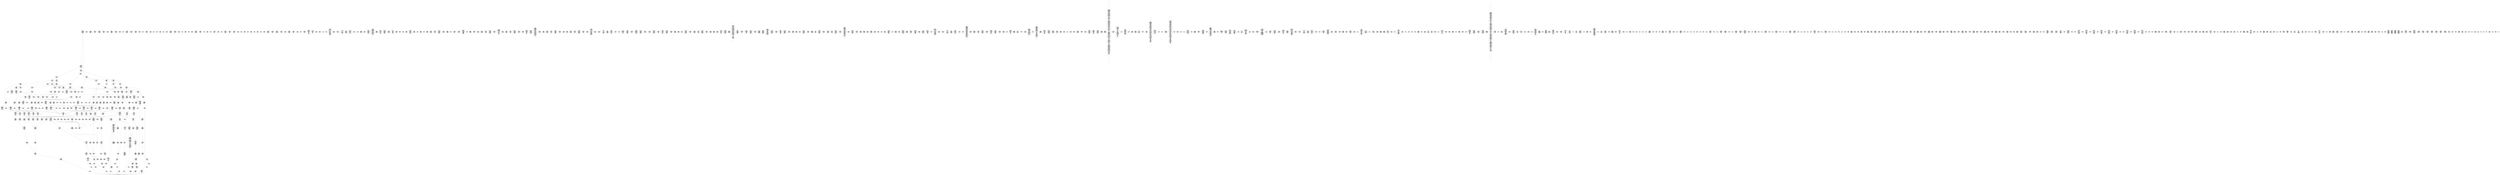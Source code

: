 /* Generated by GvGen v.1.0 (https://www.github.com/stricaud/gvgen) */

digraph G {
compound=true;
   node1 [label="[anywhere]"];
   node2 [label="# 0x0
PUSHX Data
PUSHX Data
MSTORE
PUSHX LogicData
CALLDATASIZE
LT
PUSHX Data
JUMPI
"];
   node3 [label="# 0xd
PUSHX Data
CALLDATALOAD
PUSHX BitData
SHR
PUSHX LogicData
GT
PUSHX Data
JUMPI
"];
   node4 [label="# 0x1e
PUSHX LogicData
GT
PUSHX Data
JUMPI
"];
   node5 [label="# 0x29
PUSHX LogicData
GT
PUSHX Data
JUMPI
"];
   node6 [label="# 0x34
PUSHX LogicData
EQ
PUSHX Data
JUMPI
"];
   node7 [label="# 0x3f
PUSHX LogicData
EQ
PUSHX Data
JUMPI
"];
   node8 [label="# 0x4a
PUSHX LogicData
EQ
PUSHX Data
JUMPI
"];
   node9 [label="# 0x55
PUSHX LogicData
EQ
PUSHX Data
JUMPI
"];
   node10 [label="# 0x60
PUSHX Data
JUMP
"];
   node11 [label="# 0x64
JUMPDEST
PUSHX LogicData
EQ
PUSHX Data
JUMPI
"];
   node12 [label="# 0x70
PUSHX LogicData
EQ
PUSHX Data
JUMPI
"];
   node13 [label="# 0x7b
PUSHX LogicData
EQ
PUSHX Data
JUMPI
"];
   node14 [label="# 0x86
PUSHX LogicData
EQ
PUSHX Data
JUMPI
"];
   node15 [label="# 0x91
PUSHX Data
JUMP
"];
   node16 [label="# 0x95
JUMPDEST
PUSHX LogicData
GT
PUSHX Data
JUMPI
"];
   node17 [label="# 0xa1
PUSHX LogicData
EQ
PUSHX Data
JUMPI
"];
   node18 [label="# 0xac
PUSHX LogicData
EQ
PUSHX Data
JUMPI
"];
   node19 [label="# 0xb7
PUSHX LogicData
EQ
PUSHX Data
JUMPI
"];
   node20 [label="# 0xc2
PUSHX LogicData
EQ
PUSHX Data
JUMPI
"];
   node21 [label="# 0xcd
PUSHX Data
JUMP
"];
   node22 [label="# 0xd1
JUMPDEST
PUSHX LogicData
EQ
PUSHX Data
JUMPI
"];
   node23 [label="# 0xdd
PUSHX LogicData
EQ
PUSHX Data
JUMPI
"];
   node24 [label="# 0xe8
PUSHX LogicData
EQ
PUSHX Data
JUMPI
"];
   node25 [label="# 0xf3
PUSHX Data
JUMP
"];
   node26 [label="# 0xf7
JUMPDEST
PUSHX LogicData
GT
PUSHX Data
JUMPI
"];
   node27 [label="# 0x103
PUSHX LogicData
GT
PUSHX Data
JUMPI
"];
   node28 [label="# 0x10e
PUSHX LogicData
EQ
PUSHX Data
JUMPI
"];
   node29 [label="# 0x119
PUSHX LogicData
EQ
PUSHX Data
JUMPI
"];
   node30 [label="# 0x124
PUSHX LogicData
EQ
PUSHX Data
JUMPI
"];
   node31 [label="# 0x12f
PUSHX LogicData
EQ
PUSHX Data
JUMPI
"];
   node32 [label="# 0x13a
PUSHX Data
JUMP
"];
   node33 [label="# 0x13e
JUMPDEST
PUSHX LogicData
EQ
PUSHX Data
JUMPI
"];
   node34 [label="# 0x14a
PUSHX LogicData
EQ
PUSHX Data
JUMPI
"];
   node35 [label="# 0x155
PUSHX LogicData
EQ
PUSHX Data
JUMPI
"];
   node36 [label="# 0x160
PUSHX LogicData
EQ
PUSHX Data
JUMPI
"];
   node37 [label="# 0x16b
PUSHX Data
JUMP
"];
   node38 [label="# 0x16f
JUMPDEST
PUSHX LogicData
GT
PUSHX Data
JUMPI
"];
   node39 [label="# 0x17b
PUSHX LogicData
EQ
PUSHX Data
JUMPI
"];
   node40 [label="# 0x186
PUSHX LogicData
EQ
PUSHX Data
JUMPI
"];
   node41 [label="# 0x191
PUSHX LogicData
EQ
PUSHX Data
JUMPI
"];
   node42 [label="# 0x19c
PUSHX LogicData
EQ
PUSHX Data
JUMPI
"];
   node43 [label="# 0x1a7
PUSHX Data
JUMP
"];
   node44 [label="# 0x1ab
JUMPDEST
PUSHX LogicData
EQ
PUSHX Data
JUMPI
"];
   node45 [label="# 0x1b7
PUSHX LogicData
EQ
PUSHX Data
JUMPI
"];
   node46 [label="# 0x1c2
PUSHX LogicData
EQ
PUSHX Data
JUMPI
"];
   node47 [label="# 0x1cd
JUMPDEST
PUSHX Data
REVERT
"];
   node48 [label="# 0x1d2
JUMPDEST
CALLVALUE
ISZERO
PUSHX Data
JUMPI
"];
   node49 [label="# 0x1da
PUSHX Data
REVERT
"];
   node50 [label="# 0x1de
JUMPDEST
PUSHX Data
PUSHX ArithData
CALLDATASIZE
SUB
ADD
PUSHX Data
PUSHX Data
JUMP
"];
   node51 [label="# 0x1f4
JUMPDEST
PUSHX Data
JUMP
"];
   node52 [label="# 0x1f9
JUMPDEST
PUSHX MemData
MLOAD
PUSHX Data
PUSHX Data
JUMP
"];
   node53 [label="# 0x206
JUMPDEST
PUSHX MemData
MLOAD
SUB
RETURN
"];
   node54 [label="# 0x20f
JUMPDEST
CALLVALUE
ISZERO
PUSHX Data
JUMPI
"];
   node55 [label="# 0x217
PUSHX Data
REVERT
"];
   node56 [label="# 0x21b
JUMPDEST
PUSHX Data
PUSHX Data
JUMP
"];
   node57 [label="# 0x224
JUMPDEST
PUSHX MemData
MLOAD
PUSHX Data
PUSHX Data
JUMP
"];
   node58 [label="# 0x231
JUMPDEST
PUSHX MemData
MLOAD
SUB
RETURN
"];
   node59 [label="# 0x23a
JUMPDEST
CALLVALUE
ISZERO
PUSHX Data
JUMPI
"];
   node60 [label="# 0x242
PUSHX Data
REVERT
"];
   node61 [label="# 0x246
JUMPDEST
PUSHX Data
PUSHX ArithData
CALLDATASIZE
SUB
ADD
PUSHX Data
PUSHX Data
JUMP
"];
   node62 [label="# 0x25c
JUMPDEST
PUSHX Data
JUMP
"];
   node63 [label="# 0x261
JUMPDEST
PUSHX MemData
MLOAD
PUSHX Data
PUSHX Data
JUMP
"];
   node64 [label="# 0x26e
JUMPDEST
PUSHX MemData
MLOAD
SUB
RETURN
"];
   node65 [label="# 0x277
JUMPDEST
CALLVALUE
ISZERO
PUSHX Data
JUMPI
"];
   node66 [label="# 0x27f
PUSHX Data
REVERT
"];
   node67 [label="# 0x283
JUMPDEST
PUSHX Data
PUSHX ArithData
CALLDATASIZE
SUB
ADD
PUSHX Data
PUSHX Data
JUMP
"];
   node68 [label="# 0x299
JUMPDEST
PUSHX Data
JUMP
"];
   node69 [label="# 0x29e
JUMPDEST
STOP
"];
   node70 [label="# 0x2a0
JUMPDEST
CALLVALUE
ISZERO
PUSHX Data
JUMPI
"];
   node71 [label="# 0x2a8
PUSHX Data
REVERT
"];
   node72 [label="# 0x2ac
JUMPDEST
PUSHX Data
PUSHX Data
JUMP
"];
   node73 [label="# 0x2b5
JUMPDEST
PUSHX MemData
MLOAD
PUSHX Data
PUSHX Data
JUMP
"];
   node74 [label="# 0x2c2
JUMPDEST
PUSHX MemData
MLOAD
SUB
RETURN
"];
   node75 [label="# 0x2cb
JUMPDEST
CALLVALUE
ISZERO
PUSHX Data
JUMPI
"];
   node76 [label="# 0x2d3
PUSHX Data
REVERT
"];
   node77 [label="# 0x2d7
JUMPDEST
PUSHX Data
PUSHX Data
JUMP
"];
   node78 [label="# 0x2e0
JUMPDEST
PUSHX MemData
MLOAD
PUSHX Data
PUSHX Data
JUMP
"];
   node79 [label="# 0x2ed
JUMPDEST
PUSHX MemData
MLOAD
SUB
RETURN
"];
   node80 [label="# 0x2f6
JUMPDEST
CALLVALUE
ISZERO
PUSHX Data
JUMPI
"];
   node81 [label="# 0x2fe
PUSHX Data
REVERT
"];
   node82 [label="# 0x302
JUMPDEST
PUSHX Data
PUSHX ArithData
CALLDATASIZE
SUB
ADD
PUSHX Data
PUSHX Data
JUMP
"];
   node83 [label="# 0x318
JUMPDEST
PUSHX Data
JUMP
"];
   node84 [label="# 0x31d
JUMPDEST
STOP
"];
   node85 [label="# 0x31f
JUMPDEST
CALLVALUE
ISZERO
PUSHX Data
JUMPI
"];
   node86 [label="# 0x327
PUSHX Data
REVERT
"];
   node87 [label="# 0x32b
JUMPDEST
PUSHX Data
PUSHX Data
JUMP
"];
   node88 [label="# 0x334
JUMPDEST
PUSHX MemData
MLOAD
PUSHX Data
PUSHX Data
JUMP
"];
   node89 [label="# 0x341
JUMPDEST
PUSHX MemData
MLOAD
SUB
RETURN
"];
   node90 [label="# 0x34a
JUMPDEST
CALLVALUE
ISZERO
PUSHX Data
JUMPI
"];
   node91 [label="# 0x352
PUSHX Data
REVERT
"];
   node92 [label="# 0x356
JUMPDEST
PUSHX Data
PUSHX ArithData
CALLDATASIZE
SUB
ADD
PUSHX Data
PUSHX Data
JUMP
"];
   node93 [label="# 0x36c
JUMPDEST
PUSHX Data
JUMP
"];
   node94 [label="# 0x371
JUMPDEST
STOP
"];
   node95 [label="# 0x373
JUMPDEST
PUSHX Data
PUSHX Data
JUMP
"];
   node96 [label="# 0x37b
JUMPDEST
STOP
"];
   node97 [label="# 0x37d
JUMPDEST
CALLVALUE
ISZERO
PUSHX Data
JUMPI
"];
   node98 [label="# 0x385
PUSHX Data
REVERT
"];
   node99 [label="# 0x389
JUMPDEST
PUSHX Data
PUSHX ArithData
CALLDATASIZE
SUB
ADD
PUSHX Data
PUSHX Data
JUMP
"];
   node100 [label="# 0x39f
JUMPDEST
PUSHX Data
JUMP
"];
   node101 [label="# 0x3a4
JUMPDEST
STOP
"];
   node102 [label="# 0x3a6
JUMPDEST
CALLVALUE
ISZERO
PUSHX Data
JUMPI
"];
   node103 [label="# 0x3ae
PUSHX Data
REVERT
"];
   node104 [label="# 0x3b2
JUMPDEST
PUSHX Data
PUSHX ArithData
CALLDATASIZE
SUB
ADD
PUSHX Data
PUSHX Data
JUMP
"];
   node105 [label="# 0x3c8
JUMPDEST
PUSHX Data
JUMP
"];
   node106 [label="# 0x3cd
JUMPDEST
PUSHX MemData
MLOAD
PUSHX Data
PUSHX Data
JUMP
"];
   node107 [label="# 0x3da
JUMPDEST
PUSHX MemData
MLOAD
SUB
RETURN
"];
   node108 [label="# 0x3e3
JUMPDEST
CALLVALUE
ISZERO
PUSHX Data
JUMPI
"];
   node109 [label="# 0x3eb
PUSHX Data
REVERT
"];
   node110 [label="# 0x3ef
JUMPDEST
PUSHX Data
PUSHX ArithData
CALLDATASIZE
SUB
ADD
PUSHX Data
PUSHX Data
JUMP
"];
   node111 [label="# 0x405
JUMPDEST
PUSHX Data
JUMP
"];
   node112 [label="# 0x40a
JUMPDEST
STOP
"];
   node113 [label="# 0x40c
JUMPDEST
CALLVALUE
ISZERO
PUSHX Data
JUMPI
"];
   node114 [label="# 0x414
PUSHX Data
REVERT
"];
   node115 [label="# 0x418
JUMPDEST
PUSHX Data
PUSHX ArithData
CALLDATASIZE
SUB
ADD
PUSHX Data
PUSHX Data
JUMP
"];
   node116 [label="# 0x42e
JUMPDEST
PUSHX Data
JUMP
"];
   node117 [label="# 0x433
JUMPDEST
STOP
"];
   node118 [label="# 0x435
JUMPDEST
CALLVALUE
ISZERO
PUSHX Data
JUMPI
"];
   node119 [label="# 0x43d
PUSHX Data
REVERT
"];
   node120 [label="# 0x441
JUMPDEST
PUSHX Data
PUSHX ArithData
CALLDATASIZE
SUB
ADD
PUSHX Data
PUSHX Data
JUMP
"];
   node121 [label="# 0x457
JUMPDEST
PUSHX Data
JUMP
"];
   node122 [label="# 0x45c
JUMPDEST
PUSHX MemData
MLOAD
PUSHX Data
PUSHX Data
JUMP
"];
   node123 [label="# 0x469
JUMPDEST
PUSHX MemData
MLOAD
SUB
RETURN
"];
   node124 [label="# 0x472
JUMPDEST
CALLVALUE
ISZERO
PUSHX Data
JUMPI
"];
   node125 [label="# 0x47a
PUSHX Data
REVERT
"];
   node126 [label="# 0x47e
JUMPDEST
PUSHX Data
PUSHX Data
JUMP
"];
   node127 [label="# 0x487
JUMPDEST
STOP
"];
   node128 [label="# 0x489
JUMPDEST
CALLVALUE
ISZERO
PUSHX Data
JUMPI
"];
   node129 [label="# 0x491
PUSHX Data
REVERT
"];
   node130 [label="# 0x495
JUMPDEST
PUSHX Data
PUSHX ArithData
CALLDATASIZE
SUB
ADD
PUSHX Data
PUSHX Data
JUMP
"];
   node131 [label="# 0x4ab
JUMPDEST
PUSHX Data
JUMP
"];
   node132 [label="# 0x4b0
JUMPDEST
STOP
"];
   node133 [label="# 0x4b2
JUMPDEST
CALLVALUE
ISZERO
PUSHX Data
JUMPI
"];
   node134 [label="# 0x4ba
PUSHX Data
REVERT
"];
   node135 [label="# 0x4be
JUMPDEST
PUSHX Data
PUSHX Data
JUMP
"];
   node136 [label="# 0x4c7
JUMPDEST
PUSHX MemData
MLOAD
PUSHX Data
PUSHX Data
JUMP
"];
   node137 [label="# 0x4d4
JUMPDEST
PUSHX MemData
MLOAD
SUB
RETURN
"];
   node138 [label="# 0x4dd
JUMPDEST
CALLVALUE
ISZERO
PUSHX Data
JUMPI
"];
   node139 [label="# 0x4e5
PUSHX Data
REVERT
"];
   node140 [label="# 0x4e9
JUMPDEST
PUSHX Data
PUSHX ArithData
CALLDATASIZE
SUB
ADD
PUSHX Data
PUSHX Data
JUMP
"];
   node141 [label="# 0x4ff
JUMPDEST
PUSHX Data
JUMP
"];
   node142 [label="# 0x504
JUMPDEST
STOP
"];
   node143 [label="# 0x506
JUMPDEST
CALLVALUE
ISZERO
PUSHX Data
JUMPI
"];
   node144 [label="# 0x50e
PUSHX Data
REVERT
"];
   node145 [label="# 0x512
JUMPDEST
PUSHX Data
PUSHX Data
JUMP
"];
   node146 [label="# 0x51b
JUMPDEST
PUSHX MemData
MLOAD
PUSHX Data
PUSHX Data
JUMP
"];
   node147 [label="# 0x528
JUMPDEST
PUSHX MemData
MLOAD
SUB
RETURN
"];
   node148 [label="# 0x531
JUMPDEST
CALLVALUE
ISZERO
PUSHX Data
JUMPI
"];
   node149 [label="# 0x539
PUSHX Data
REVERT
"];
   node150 [label="# 0x53d
JUMPDEST
PUSHX Data
PUSHX Data
JUMP
"];
   node151 [label="# 0x546
JUMPDEST
PUSHX MemData
MLOAD
PUSHX Data
PUSHX Data
JUMP
"];
   node152 [label="# 0x553
JUMPDEST
PUSHX MemData
MLOAD
SUB
RETURN
"];
   node153 [label="# 0x55c
JUMPDEST
PUSHX Data
PUSHX ArithData
CALLDATASIZE
SUB
ADD
PUSHX Data
PUSHX Data
JUMP
"];
   node154 [label="# 0x571
JUMPDEST
PUSHX Data
JUMP
"];
   node155 [label="# 0x576
JUMPDEST
STOP
"];
   node156 [label="# 0x578
JUMPDEST
CALLVALUE
ISZERO
PUSHX Data
JUMPI
"];
   node157 [label="# 0x580
PUSHX Data
REVERT
"];
   node158 [label="# 0x584
JUMPDEST
PUSHX Data
PUSHX ArithData
CALLDATASIZE
SUB
ADD
PUSHX Data
PUSHX Data
JUMP
"];
   node159 [label="# 0x59a
JUMPDEST
PUSHX Data
JUMP
"];
   node160 [label="# 0x59f
JUMPDEST
STOP
"];
   node161 [label="# 0x5a1
JUMPDEST
PUSHX Data
PUSHX ArithData
CALLDATASIZE
SUB
ADD
PUSHX Data
PUSHX Data
JUMP
"];
   node162 [label="# 0x5b6
JUMPDEST
PUSHX Data
JUMP
"];
   node163 [label="# 0x5bb
JUMPDEST
STOP
"];
   node164 [label="# 0x5bd
JUMPDEST
CALLVALUE
ISZERO
PUSHX Data
JUMPI
"];
   node165 [label="# 0x5c5
PUSHX Data
REVERT
"];
   node166 [label="# 0x5c9
JUMPDEST
PUSHX Data
PUSHX ArithData
CALLDATASIZE
SUB
ADD
PUSHX Data
PUSHX Data
JUMP
"];
   node167 [label="# 0x5df
JUMPDEST
PUSHX Data
JUMP
"];
   node168 [label="# 0x5e4
JUMPDEST
STOP
"];
   node169 [label="# 0x5e6
JUMPDEST
CALLVALUE
ISZERO
PUSHX Data
JUMPI
"];
   node170 [label="# 0x5ee
PUSHX Data
REVERT
"];
   node171 [label="# 0x5f2
JUMPDEST
PUSHX Data
PUSHX ArithData
CALLDATASIZE
SUB
ADD
PUSHX Data
PUSHX Data
JUMP
"];
   node172 [label="# 0x608
JUMPDEST
PUSHX Data
JUMP
"];
   node173 [label="# 0x60d
JUMPDEST
PUSHX MemData
MLOAD
PUSHX Data
PUSHX Data
JUMP
"];
   node174 [label="# 0x61a
JUMPDEST
PUSHX MemData
MLOAD
SUB
RETURN
"];
   node175 [label="# 0x623
JUMPDEST
CALLVALUE
ISZERO
PUSHX Data
JUMPI
"];
   node176 [label="# 0x62b
PUSHX Data
REVERT
"];
   node177 [label="# 0x62f
JUMPDEST
PUSHX Data
PUSHX Data
JUMP
"];
   node178 [label="# 0x638
JUMPDEST
PUSHX MemData
MLOAD
PUSHX Data
PUSHX Data
JUMP
"];
   node179 [label="# 0x645
JUMPDEST
PUSHX MemData
MLOAD
SUB
RETURN
"];
   node180 [label="# 0x64e
JUMPDEST
CALLVALUE
ISZERO
PUSHX Data
JUMPI
"];
   node181 [label="# 0x656
PUSHX Data
REVERT
"];
   node182 [label="# 0x65a
JUMPDEST
PUSHX Data
PUSHX ArithData
CALLDATASIZE
SUB
ADD
PUSHX Data
PUSHX Data
JUMP
"];
   node183 [label="# 0x670
JUMPDEST
PUSHX Data
JUMP
"];
   node184 [label="# 0x675
JUMPDEST
PUSHX MemData
MLOAD
PUSHX Data
PUSHX Data
JUMP
"];
   node185 [label="# 0x682
JUMPDEST
PUSHX MemData
MLOAD
SUB
RETURN
"];
   node186 [label="# 0x68b
JUMPDEST
CALLVALUE
ISZERO
PUSHX Data
JUMPI
"];
   node187 [label="# 0x693
PUSHX Data
REVERT
"];
   node188 [label="# 0x697
JUMPDEST
PUSHX Data
PUSHX ArithData
CALLDATASIZE
SUB
ADD
PUSHX Data
PUSHX Data
JUMP
"];
   node189 [label="# 0x6ad
JUMPDEST
PUSHX Data
JUMP
"];
   node190 [label="# 0x6b2
JUMPDEST
STOP
"];
   node191 [label="# 0x6b4
JUMPDEST
CALLVALUE
ISZERO
PUSHX Data
JUMPI
"];
   node192 [label="# 0x6bc
PUSHX Data
REVERT
"];
   node193 [label="# 0x6c0
JUMPDEST
PUSHX Data
PUSHX Data
JUMP
"];
   node194 [label="# 0x6c9
JUMPDEST
PUSHX MemData
MLOAD
PUSHX Data
PUSHX Data
JUMP
"];
   node195 [label="# 0x6d6
JUMPDEST
PUSHX MemData
MLOAD
SUB
RETURN
"];
   node196 [label="# 0x6df
JUMPDEST
PUSHX Data
PUSHX BitData
PUSHX BitData
NOT
AND
PUSHX BitData
NOT
AND
EQ
PUSHX Data
JUMPI
"];
   node197 [label="# 0x748
PUSHX BitData
PUSHX BitData
NOT
AND
PUSHX BitData
NOT
AND
EQ
"];
   node198 [label="# 0x7aa
JUMPDEST
PUSHX Data
JUMPI
"];
   node199 [label="# 0x7b0
PUSHX Data
PUSHX Data
JUMP
"];
   node200 [label="# 0x7b9
JUMPDEST
"];
   node201 [label="# 0x7ba
JUMPDEST
JUMP
"];
   node202 [label="# 0x7c1
JUMPDEST
PUSHX Data
PUSHX StorData
SLOAD
PUSHX Data
PUSHX Data
JUMP
"];
   node203 [label="# 0x7d0
JUMPDEST
PUSHX ArithData
ADD
PUSHX ArithData
DIV
MUL
PUSHX ArithData
ADD
PUSHX MemData
MLOAD
ADD
PUSHX Data
MSTORE
MSTORE
PUSHX ArithData
ADD
SLOAD
PUSHX Data
PUSHX Data
JUMP
"];
   node204 [label="# 0x7fc
JUMPDEST
ISZERO
PUSHX Data
JUMPI
"];
   node205 [label="# 0x803
PUSHX LogicData
LT
PUSHX Data
JUMPI
"];
   node206 [label="# 0x80b
PUSHX ArithData
SLOAD
DIV
MUL
MSTORE
PUSHX ArithData
ADD
PUSHX Data
JUMP
"];
   node207 [label="# 0x81e
JUMPDEST
ADD
PUSHX Data
MSTORE
PUSHX Data
PUSHX Data
SHA3
"];
   node208 [label="# 0x82c
JUMPDEST
SLOAD
MSTORE
PUSHX ArithData
ADD
PUSHX ArithData
ADD
GT
PUSHX Data
JUMPI
"];
   node209 [label="# 0x840
SUB
PUSHX BitData
AND
ADD
"];
   node210 [label="# 0x849
JUMPDEST
JUMP
"];
   node211 [label="# 0x853
JUMPDEST
PUSHX Data
PUSHX Data
PUSHX Data
JUMP
"];
   node212 [label="# 0x85e
JUMPDEST
PUSHX Data
JUMPI
"];
   node213 [label="# 0x863
PUSHX MemData
MLOAD
PUSHX Data
MSTORE
PUSHX ArithData
ADD
PUSHX MemData
MLOAD
SUB
REVERT
"];
   node214 [label="# 0x894
JUMPDEST
PUSHX Data
PUSHX ArithData
MSTORE
PUSHX ArithData
ADD
MSTORE
PUSHX ArithData
ADD
PUSHX Data
SHA3
PUSHX ArithData
SLOAD
PUSHX ArithData
EXP
DIV
PUSHX BitData
AND
JUMP
"];
   node215 [label="# 0x8cf
JUMPDEST
PUSHX Data
PUSHX Data
PUSHX Data
JUMP
"];
   node216 [label="# 0x8da
JUMPDEST
PUSHX BitData
AND
PUSHX BitData
AND
EQ
ISZERO
PUSHX Data
JUMPI
"];
   node217 [label="# 0x911
PUSHX MemData
MLOAD
PUSHX Data
MSTORE
PUSHX ArithData
ADD
PUSHX MemData
MLOAD
SUB
REVERT
"];
   node218 [label="# 0x942
JUMPDEST
PUSHX BitData
AND
PUSHX Data
PUSHX Data
JUMP
"];
   node219 [label="# 0x961
JUMPDEST
PUSHX BitData
AND
EQ
ISZERO
ISZERO
PUSHX Data
JUMPI
"];
   node220 [label="# 0x980
PUSHX Data
PUSHX Data
PUSHX Data
JUMP
"];
   node221 [label="# 0x98c
JUMPDEST
PUSHX Data
JUMP
"];
   node222 [label="# 0x991
JUMPDEST
ISZERO
"];
   node223 [label="# 0x993
JUMPDEST
ISZERO
PUSHX Data
JUMPI
"];
   node224 [label="# 0x999
PUSHX MemData
MLOAD
PUSHX Data
MSTORE
PUSHX ArithData
ADD
PUSHX MemData
MLOAD
SUB
REVERT
"];
   node225 [label="# 0x9ca
JUMPDEST
PUSHX Data
PUSHX Data
JUMP
"];
   node226 [label="# 0x9d5
JUMPDEST
JUMP
"];
   node227 [label="# 0x9da
JUMPDEST
PUSHX Data
PUSHX Data
PUSHX Data
JUMP
"];
   node228 [label="# 0x9e4
JUMPDEST
PUSHX StorData
SLOAD
PUSHX StorData
SLOAD
SUB
SUB
JUMP
"];
   node229 [label="# 0x9f1
JUMPDEST
PUSHX StorData
SLOAD
JUMP
"];
   node230 [label="# 0x9f7
JUMPDEST
PUSHX Data
PUSHX Data
JUMP
"];
   node231 [label="# 0xa02
JUMPDEST
JUMP
"];
   node232 [label="# 0xa07
JUMPDEST
PUSHX StorData
SLOAD
JUMP
"];
   node233 [label="# 0xa0d
JUMPDEST
PUSHX Data
PUSHX Data
JUMP
"];
   node234 [label="# 0xa15
JUMPDEST
PUSHX BitData
AND
PUSHX Data
PUSHX Data
JUMP
"];
   node235 [label="# 0xa33
JUMPDEST
PUSHX BitData
AND
EQ
PUSHX Data
JUMPI
"];
   node236 [label="# 0xa4f
PUSHX MemData
MLOAD
PUSHX Data
MSTORE
PUSHX ArithData
ADD
PUSHX Data
PUSHX Data
JUMP
"];
   node237 [label="# 0xa80
JUMPDEST
PUSHX MemData
MLOAD
SUB
REVERT
"];
   node238 [label="# 0xa89
JUMPDEST
PUSHX Data
PUSHX Data
PUSHX Data
JUMP
"];
   node239 [label="# 0xa9a
JUMPDEST
JUMP
"];
   node240 [label="# 0xa9f
JUMPDEST
PUSHX LogicData
PUSHX StorData
SLOAD
EQ
ISZERO
PUSHX Data
JUMPI
"];
   node241 [label="# 0xaab
PUSHX MemData
MLOAD
PUSHX Data
MSTORE
PUSHX ArithData
ADD
PUSHX Data
PUSHX Data
JUMP
"];
   node242 [label="# 0xadc
JUMPDEST
PUSHX MemData
MLOAD
SUB
REVERT
"];
   node243 [label="# 0xae5
JUMPDEST
PUSHX Data
PUSHX Data
SSTORE
PUSHX Data
PUSHX Data
JUMP
"];
   node244 [label="# 0xaf5
JUMPDEST
PUSHX BitData
AND
PUSHX Data
PUSHX Data
JUMP
"];
   node245 [label="# 0xb13
JUMPDEST
PUSHX BitData
AND
EQ
PUSHX Data
JUMPI
"];
   node246 [label="# 0xb2f
PUSHX MemData
MLOAD
PUSHX Data
MSTORE
PUSHX ArithData
ADD
PUSHX Data
PUSHX Data
JUMP
"];
   node247 [label="# 0xb60
JUMPDEST
PUSHX MemData
MLOAD
SUB
REVERT
"];
   node248 [label="# 0xb69
JUMPDEST
PUSHX StorData
PUSHX ArithData
SLOAD
PUSHX ArithData
EXP
DIV
PUSHX BitData
AND
PUSHX BitData
AND
PUSHX ArithData
SELFBALANCE
ISZERO
MUL
PUSHX MemData
MLOAD
PUSHX Data
PUSHX MemData
MLOAD
SUB
CALL
ISZERO
ISZERO
PUSHX Data
JUMPI
"];
   node249 [label="# 0xbc8
RETURNDATASIZE
PUSHX Data
RETURNDATACOPY
RETURNDATASIZE
PUSHX Data
REVERT
"];
   node250 [label="# 0xbd1
JUMPDEST
PUSHX Data
PUSHX Data
SSTORE
JUMP
"];
   node251 [label="# 0xbdc
JUMPDEST
PUSHX Data
PUSHX MemData
MLOAD
PUSHX ArithData
ADD
PUSHX Data
MSTORE
PUSHX Data
MSTORE
PUSHX Data
JUMP
"];
   node252 [label="# 0xbf7
JUMPDEST
JUMP
"];
   node253 [label="# 0xbfc
JUMPDEST
PUSHX Data
PUSHX Data
PUSHX Data
JUMP
"];
   node254 [label="# 0xc07
JUMPDEST
PUSHX ArithData
ADD
MLOAD
JUMP
"];
   node255 [label="# 0xc12
JUMPDEST
PUSHX Data
PUSHX Data
JUMP
"];
   node256 [label="# 0xc1a
JUMPDEST
PUSHX BitData
AND
PUSHX Data
PUSHX Data
JUMP
"];
   node257 [label="# 0xc38
JUMPDEST
PUSHX BitData
AND
EQ
PUSHX Data
JUMPI
"];
   node258 [label="# 0xc54
PUSHX MemData
MLOAD
PUSHX Data
MSTORE
PUSHX ArithData
ADD
PUSHX Data
PUSHX Data
JUMP
"];
   node259 [label="# 0xc85
JUMPDEST
PUSHX MemData
MLOAD
SUB
REVERT
"];
   node260 [label="# 0xc8e
JUMPDEST
PUSHX StorData
PUSHX ArithData
PUSHX ArithData
EXP
SLOAD
PUSHX ArithData
MUL
NOT
AND
PUSHX BitData
AND
MUL
OR
SSTORE
JUMP
"];
   node261 [label="# 0xcd2
JUMPDEST
PUSHX Data
PUSHX Data
JUMP
"];
   node262 [label="# 0xcda
JUMPDEST
PUSHX BitData
AND
PUSHX Data
PUSHX Data
JUMP
"];
   node263 [label="# 0xcf8
JUMPDEST
PUSHX BitData
AND
EQ
PUSHX Data
JUMPI
"];
   node264 [label="# 0xd14
PUSHX MemData
MLOAD
PUSHX Data
MSTORE
PUSHX ArithData
ADD
PUSHX Data
PUSHX Data
JUMP
"];
   node265 [label="# 0xd45
JUMPDEST
PUSHX MemData
MLOAD
SUB
REVERT
"];
   node266 [label="# 0xd4e
JUMPDEST
PUSHX Data
SSTORE
JUMP
"];
   node267 [label="# 0xd58
JUMPDEST
PUSHX BitData
PUSHX BitData
AND
PUSHX BitData
AND
EQ
ISZERO
PUSHX Data
JUMPI
"];
   node268 [label="# 0xd8f
PUSHX MemData
MLOAD
PUSHX Data
MSTORE
PUSHX ArithData
ADD
PUSHX MemData
MLOAD
SUB
REVERT
"];
   node269 [label="# 0xdc0
JUMPDEST
PUSHX Data
PUSHX ArithData
PUSHX BitData
AND
PUSHX BitData
AND
MSTORE
PUSHX ArithData
ADD
MSTORE
PUSHX ArithData
ADD
PUSHX Data
SHA3
PUSHX ArithData
ADD
PUSHX ArithData
SLOAD
PUSHX ArithData
EXP
DIV
PUSHX BitData
AND
PUSHX BitData
AND
JUMP
"];
   node270 [label="# 0xe28
JUMPDEST
PUSHX Data
PUSHX Data
JUMP
"];
   node271 [label="# 0xe30
JUMPDEST
PUSHX BitData
AND
PUSHX Data
PUSHX Data
JUMP
"];
   node272 [label="# 0xe4e
JUMPDEST
PUSHX BitData
AND
EQ
PUSHX Data
JUMPI
"];
   node273 [label="# 0xe6a
PUSHX MemData
MLOAD
PUSHX Data
MSTORE
PUSHX ArithData
ADD
PUSHX Data
PUSHX Data
JUMP
"];
   node274 [label="# 0xe9b
JUMPDEST
PUSHX MemData
MLOAD
SUB
REVERT
"];
   node275 [label="# 0xea4
JUMPDEST
PUSHX Data
PUSHX Data
PUSHX Data
JUMP
"];
   node276 [label="# 0xeae
JUMPDEST
JUMP
"];
   node277 [label="# 0xeb0
JUMPDEST
PUSHX Data
PUSHX Data
JUMP
"];
   node278 [label="# 0xeb8
JUMPDEST
PUSHX BitData
AND
PUSHX Data
PUSHX Data
JUMP
"];
   node279 [label="# 0xed6
JUMPDEST
PUSHX BitData
AND
EQ
PUSHX Data
JUMPI
"];
   node280 [label="# 0xef2
PUSHX MemData
MLOAD
PUSHX Data
MSTORE
PUSHX ArithData
ADD
PUSHX Data
PUSHX Data
JUMP
"];
   node281 [label="# 0xf23
JUMPDEST
PUSHX MemData
MLOAD
SUB
REVERT
"];
   node282 [label="# 0xf2c
JUMPDEST
PUSHX Data
SSTORE
JUMP
"];
   node283 [label="# 0xf36
JUMPDEST
PUSHX Data
PUSHX StorData
PUSHX ArithData
SLOAD
PUSHX ArithData
EXP
DIV
PUSHX BitData
AND
JUMP
"];
   node284 [label="# 0xf60
JUMPDEST
PUSHX Data
PUSHX Data
JUMP
"];
   node285 [label="# 0xf68
JUMPDEST
PUSHX BitData
AND
PUSHX Data
PUSHX Data
JUMP
"];
   node286 [label="# 0xf86
JUMPDEST
PUSHX BitData
AND
EQ
PUSHX Data
JUMPI
"];
   node287 [label="# 0xfa2
PUSHX MemData
MLOAD
PUSHX Data
MSTORE
PUSHX ArithData
ADD
PUSHX Data
PUSHX Data
JUMP
"];
   node288 [label="# 0xfd3
JUMPDEST
PUSHX MemData
MLOAD
SUB
REVERT
"];
   node289 [label="# 0xfdc
JUMPDEST
PUSHX Data
SSTORE
JUMP
"];
   node290 [label="# 0xfe6
JUMPDEST
PUSHX Data
PUSHX StorData
SLOAD
PUSHX Data
PUSHX Data
JUMP
"];
   node291 [label="# 0xff5
JUMPDEST
PUSHX ArithData
ADD
PUSHX ArithData
DIV
MUL
PUSHX ArithData
ADD
PUSHX MemData
MLOAD
ADD
PUSHX Data
MSTORE
MSTORE
PUSHX ArithData
ADD
SLOAD
PUSHX Data
PUSHX Data
JUMP
"];
   node292 [label="# 0x1021
JUMPDEST
ISZERO
PUSHX Data
JUMPI
"];
   node293 [label="# 0x1028
PUSHX LogicData
LT
PUSHX Data
JUMPI
"];
   node294 [label="# 0x1030
PUSHX ArithData
SLOAD
DIV
MUL
MSTORE
PUSHX ArithData
ADD
PUSHX Data
JUMP
"];
   node295 [label="# 0x1043
JUMPDEST
ADD
PUSHX Data
MSTORE
PUSHX Data
PUSHX Data
SHA3
"];
   node296 [label="# 0x1051
JUMPDEST
SLOAD
MSTORE
PUSHX ArithData
ADD
PUSHX ArithData
ADD
GT
PUSHX Data
JUMPI
"];
   node297 [label="# 0x1065
SUB
PUSHX BitData
AND
ADD
"];
   node298 [label="# 0x106e
JUMPDEST
JUMP
"];
   node299 [label="# 0x1078
JUMPDEST
PUSHX StorData
SLOAD
JUMP
"];
   node300 [label="# 0x107e
JUMPDEST
PUSHX LogicData
PUSHX StorData
SLOAD
EQ
ISZERO
PUSHX Data
JUMPI
"];
   node301 [label="# 0x108a
PUSHX MemData
MLOAD
PUSHX Data
MSTORE
PUSHX ArithData
ADD
PUSHX Data
PUSHX Data
JUMP
"];
   node302 [label="# 0x10bb
JUMPDEST
PUSHX MemData
MLOAD
SUB
REVERT
"];
   node303 [label="# 0x10c4
JUMPDEST
PUSHX Data
PUSHX Data
SSTORE
PUSHX LogicData
PUSHX StorData
SLOAD
EQ
PUSHX Data
JUMPI
"];
   node304 [label="# 0x10d7
PUSHX MemData
MLOAD
PUSHX Data
MSTORE
PUSHX ArithData
ADD
PUSHX Data
PUSHX Data
JUMP
"];
   node305 [label="# 0x1108
JUMPDEST
PUSHX MemData
MLOAD
SUB
REVERT
"];
   node306 [label="# 0x1111
JUMPDEST
PUSHX LogicData
LT
PUSHX Data
JUMPI
"];
   node307 [label="# 0x111a
PUSHX MemData
MLOAD
PUSHX Data
MSTORE
PUSHX ArithData
ADD
PUSHX Data
PUSHX Data
JUMP
"];
   node308 [label="# 0x114b
JUMPDEST
PUSHX MemData
MLOAD
SUB
REVERT
"];
   node309 [label="# 0x1154
JUMPDEST
CALLER
PUSHX BitData
AND
ORIGIN
PUSHX BitData
AND
EQ
PUSHX Data
JUMPI
"];
   node310 [label="# 0x1188
PUSHX MemData
MLOAD
PUSHX Data
MSTORE
PUSHX ArithData
ADD
PUSHX Data
PUSHX Data
JUMP
"];
   node311 [label="# 0x11b9
JUMPDEST
PUSHX MemData
MLOAD
SUB
REVERT
"];
   node312 [label="# 0x11c2
JUMPDEST
PUSHX Data
PUSHX Data
PUSHX Data
JUMP
"];
   node313 [label="# 0x11ce
JUMPDEST
PUSHX Data
PUSHX Data
JUMP
"];
   node314 [label="# 0x11d8
JUMPDEST
LT
PUSHX Data
JUMPI
"];
   node315 [label="# 0x11de
PUSHX MemData
MLOAD
PUSHX Data
MSTORE
PUSHX ArithData
ADD
PUSHX Data
PUSHX Data
JUMP
"];
   node316 [label="# 0x120f
JUMPDEST
PUSHX MemData
MLOAD
SUB
REVERT
"];
   node317 [label="# 0x1218
JUMPDEST
PUSHX StorData
SLOAD
PUSHX Data
PUSHX Data
JUMP
"];
   node318 [label="# 0x1226
JUMPDEST
CALLVALUE
LT
ISZERO
PUSHX Data
JUMPI
"];
   node319 [label="# 0x122e
PUSHX MemData
MLOAD
PUSHX Data
MSTORE
PUSHX ArithData
ADD
PUSHX Data
PUSHX Data
JUMP
"];
   node320 [label="# 0x125f
JUMPDEST
PUSHX MemData
MLOAD
SUB
REVERT
"];
   node321 [label="# 0x1268
JUMPDEST
PUSHX Data
CALLER
PUSHX Data
JUMP
"];
   node322 [label="# 0x1272
JUMPDEST
PUSHX Data
PUSHX Data
SSTORE
JUMP
"];
   node323 [label="# 0x127d
JUMPDEST
PUSHX Data
PUSHX Data
JUMP
"];
   node324 [label="# 0x1285
JUMPDEST
PUSHX BitData
AND
PUSHX BitData
AND
EQ
ISZERO
PUSHX Data
JUMPI
"];
   node325 [label="# 0x12b9
PUSHX MemData
MLOAD
PUSHX Data
MSTORE
PUSHX ArithData
ADD
PUSHX MemData
MLOAD
SUB
REVERT
"];
   node326 [label="# 0x12ea
JUMPDEST
PUSHX Data
PUSHX Data
PUSHX Data
PUSHX Data
JUMP
"];
   node327 [label="# 0x12f7
JUMPDEST
PUSHX BitData
AND
PUSHX BitData
AND
MSTORE
PUSHX ArithData
ADD
MSTORE
PUSHX ArithData
ADD
PUSHX Data
SHA3
PUSHX ArithData
PUSHX BitData
AND
PUSHX BitData
AND
MSTORE
PUSHX ArithData
ADD
MSTORE
PUSHX ArithData
ADD
PUSHX Data
SHA3
PUSHX ArithData
PUSHX ArithData
EXP
SLOAD
PUSHX ArithData
MUL
NOT
AND
ISZERO
ISZERO
MUL
OR
SSTORE
PUSHX BitData
AND
PUSHX Data
PUSHX Data
JUMP
"];
   node328 [label="# 0x13a4
JUMPDEST
PUSHX BitData
AND
PUSHX Data
PUSHX MemData
MLOAD
PUSHX Data
PUSHX Data
JUMP
"];
   node329 [label="# 0x13e9
JUMPDEST
PUSHX MemData
MLOAD
SUB
LOGX
JUMP
"];
   node330 [label="# 0x13f5
JUMPDEST
PUSHX LogicData
PUSHX StorData
SLOAD
EQ
ISZERO
PUSHX Data
JUMPI
"];
   node331 [label="# 0x1401
PUSHX MemData
MLOAD
PUSHX Data
MSTORE
PUSHX ArithData
ADD
PUSHX Data
PUSHX Data
JUMP
"];
   node332 [label="# 0x1432
JUMPDEST
PUSHX MemData
MLOAD
SUB
REVERT
"];
   node333 [label="# 0x143b
JUMPDEST
PUSHX Data
PUSHX Data
SSTORE
PUSHX Data
PUSHX Data
PUSHX Data
JUMP
"];
   node334 [label="# 0x1451
JUMPDEST
PUSHX Data
CALLER
PUSHX MemData
MLOAD
PUSHX ArithData
ADD
PUSHX Data
PUSHX Data
JUMP
"];
   node335 [label="# 0x146a
JUMPDEST
PUSHX MemData
MLOAD
PUSHX ArithData
SUB
SUB
MSTORE
PUSHX Data
MSTORE
MLOAD
PUSHX ArithData
ADD
SHA3
PUSHX LogicData
PUSHX StorData
SLOAD
EQ
PUSHX Data
JUMPI
"];
   node336 [label="# 0x148d
PUSHX MemData
MLOAD
PUSHX Data
MSTORE
PUSHX ArithData
ADD
PUSHX Data
PUSHX Data
JUMP
"];
   node337 [label="# 0x14be
JUMPDEST
PUSHX MemData
MLOAD
SUB
REVERT
"];
   node338 [label="# 0x14c7
JUMPDEST
CALLER
PUSHX BitData
AND
ORIGIN
PUSHX BitData
AND
EQ
PUSHX Data
JUMPI
"];
   node339 [label="# 0x14fb
PUSHX MemData
MLOAD
PUSHX Data
MSTORE
PUSHX ArithData
ADD
PUSHX Data
PUSHX Data
JUMP
"];
   node340 [label="# 0x152c
JUMPDEST
PUSHX MemData
MLOAD
SUB
REVERT
"];
   node341 [label="# 0x1535
JUMPDEST
PUSHX Data
PUSHX Data
PUSHX Data
JUMP
"];
   node342 [label="# 0x1541
JUMPDEST
PUSHX Data
PUSHX Data
JUMP
"];
   node343 [label="# 0x154b
JUMPDEST
LT
PUSHX Data
JUMPI
"];
   node344 [label="# 0x1551
PUSHX MemData
MLOAD
PUSHX Data
MSTORE
PUSHX ArithData
ADD
PUSHX Data
PUSHX Data
JUMP
"];
   node345 [label="# 0x1582
JUMPDEST
PUSHX MemData
MLOAD
SUB
REVERT
"];
   node346 [label="# 0x158b
JUMPDEST
PUSHX Data
PUSHX Data
CALLER
PUSHX Data
JUMP
"];
   node347 [label="# 0x1596
JUMPDEST
GT
ISZERO
PUSHX Data
JUMPI
"];
   node348 [label="# 0x159d
PUSHX MemData
MLOAD
PUSHX Data
MSTORE
PUSHX ArithData
ADD
PUSHX Data
PUSHX Data
JUMP
"];
   node349 [label="# 0x15ce
JUMPDEST
PUSHX MemData
MLOAD
SUB
REVERT
"];
   node350 [label="# 0x15d7
JUMPDEST
PUSHX StorData
SLOAD
PUSHX Data
PUSHX Data
JUMP
"];
   node351 [label="# 0x15e5
JUMPDEST
CALLVALUE
LT
ISZERO
PUSHX Data
JUMPI
"];
   node352 [label="# 0x15ed
PUSHX MemData
MLOAD
PUSHX Data
MSTORE
PUSHX ArithData
ADD
PUSHX Data
PUSHX Data
JUMP
"];
   node353 [label="# 0x161e
JUMPDEST
PUSHX MemData
MLOAD
SUB
REVERT
"];
   node354 [label="# 0x1627
JUMPDEST
PUSHX Data
PUSHX ArithData
MUL
PUSHX ArithData
ADD
PUSHX MemData
MLOAD
ADD
PUSHX Data
MSTORE
MSTORE
PUSHX ArithData
ADD
PUSHX ArithData
MUL
CALLDATACOPY
PUSHX Data
ADD
MSTORE
PUSHX BitData
NOT
PUSHX ArithData
ADD
AND
ADD
PUSHX StorData
SLOAD
PUSHX Data
JUMP
"];
   node355 [label="# 0x1675
JUMPDEST
PUSHX Data
JUMPI
"];
   node356 [label="# 0x167a
PUSHX MemData
MLOAD
PUSHX Data
MSTORE
PUSHX ArithData
ADD
PUSHX Data
PUSHX Data
JUMP
"];
   node357 [label="# 0x16ab
JUMPDEST
PUSHX MemData
MLOAD
SUB
REVERT
"];
   node358 [label="# 0x16b4
JUMPDEST
PUSHX Data
CALLER
PUSHX Data
JUMP
"];
   node359 [label="# 0x16be
JUMPDEST
PUSHX Data
PUSHX Data
SSTORE
JUMP
"];
   node360 [label="# 0x16ce
JUMPDEST
PUSHX Data
PUSHX Data
JUMP
"];
   node361 [label="# 0x16d9
JUMPDEST
PUSHX Data
PUSHX BitData
AND
PUSHX Data
JUMP
"];
   node362 [label="# 0x16f8
JUMPDEST
ISZERO
PUSHX Data
JUMPI
"];
   node363 [label="# 0x16ff
PUSHX Data
PUSHX Data
JUMP
"];
   node364 [label="# 0x170b
JUMPDEST
ISZERO
"];
   node365 [label="# 0x170d
JUMPDEST
ISZERO
PUSHX Data
JUMPI
"];
   node366 [label="# 0x1713
PUSHX MemData
MLOAD
PUSHX Data
MSTORE
PUSHX ArithData
ADD
PUSHX MemData
MLOAD
SUB
REVERT
"];
   node367 [label="# 0x1744
JUMPDEST
JUMP
"];
   node368 [label="# 0x174a
JUMPDEST
PUSHX Data
PUSHX Data
PUSHX Data
JUMP
"];
   node369 [label="# 0x1755
JUMPDEST
PUSHX Data
JUMPI
"];
   node370 [label="# 0x175a
PUSHX MemData
MLOAD
PUSHX Data
MSTORE
PUSHX ArithData
ADD
PUSHX MemData
MLOAD
SUB
REVERT
"];
   node371 [label="# 0x178b
JUMPDEST
PUSHX Data
PUSHX Data
PUSHX Data
JUMP
"];
   node372 [label="# 0x1795
JUMPDEST
PUSHX LogicData
MLOAD
EQ
ISZERO
PUSHX Data
JUMPI
"];
   node373 [label="# 0x17a2
PUSHX MemData
MLOAD
PUSHX ArithData
ADD
PUSHX Data
MSTORE
PUSHX Data
MSTORE
PUSHX Data
JUMP
"];
   node374 [label="# 0x17b6
JUMPDEST
PUSHX Data
PUSHX Data
JUMP
"];
   node375 [label="# 0x17c0
JUMPDEST
PUSHX MemData
MLOAD
PUSHX ArithData
ADD
PUSHX Data
PUSHX Data
JUMP
"];
   node376 [label="# 0x17d1
JUMPDEST
PUSHX MemData
MLOAD
PUSHX ArithData
SUB
SUB
MSTORE
PUSHX Data
MSTORE
"];
   node377 [label="# 0x17e1
JUMPDEST
JUMP
"];
   node378 [label="# 0x17e9
JUMPDEST
PUSHX StorData
SLOAD
PUSHX Data
PUSHX Data
JUMP
"];
   node379 [label="# 0x17f6
JUMPDEST
PUSHX ArithData
ADD
PUSHX ArithData
DIV
MUL
PUSHX ArithData
ADD
PUSHX MemData
MLOAD
ADD
PUSHX Data
MSTORE
MSTORE
PUSHX ArithData
ADD
SLOAD
PUSHX Data
PUSHX Data
JUMP
"];
   node380 [label="# 0x1822
JUMPDEST
ISZERO
PUSHX Data
JUMPI
"];
   node381 [label="# 0x1829
PUSHX LogicData
LT
PUSHX Data
JUMPI
"];
   node382 [label="# 0x1831
PUSHX ArithData
SLOAD
DIV
MUL
MSTORE
PUSHX ArithData
ADD
PUSHX Data
JUMP
"];
   node383 [label="# 0x1844
JUMPDEST
ADD
PUSHX Data
MSTORE
PUSHX Data
PUSHX Data
SHA3
"];
   node384 [label="# 0x1852
JUMPDEST
SLOAD
MSTORE
PUSHX ArithData
ADD
PUSHX ArithData
ADD
GT
PUSHX Data
JUMPI
"];
   node385 [label="# 0x1866
SUB
PUSHX BitData
AND
ADD
"];
   node386 [label="# 0x186f
JUMPDEST
JUMP
"];
   node387 [label="# 0x1877
JUMPDEST
PUSHX Data
PUSHX Data
PUSHX ArithData
PUSHX BitData
AND
PUSHX BitData
AND
MSTORE
PUSHX ArithData
ADD
MSTORE
PUSHX ArithData
ADD
PUSHX Data
SHA3
PUSHX ArithData
PUSHX BitData
AND
PUSHX BitData
AND
MSTORE
PUSHX ArithData
ADD
MSTORE
PUSHX ArithData
ADD
PUSHX Data
SHA3
PUSHX ArithData
SLOAD
PUSHX ArithData
EXP
DIV
PUSHX BitData
AND
JUMP
"];
   node388 [label="# 0x190b
JUMPDEST
PUSHX Data
PUSHX Data
JUMP
"];
   node389 [label="# 0x1913
JUMPDEST
PUSHX BitData
AND
PUSHX Data
PUSHX Data
JUMP
"];
   node390 [label="# 0x1931
JUMPDEST
PUSHX BitData
AND
EQ
PUSHX Data
JUMPI
"];
   node391 [label="# 0x194d
PUSHX MemData
MLOAD
PUSHX Data
MSTORE
PUSHX ArithData
ADD
PUSHX Data
PUSHX Data
JUMP
"];
   node392 [label="# 0x197e
JUMPDEST
PUSHX MemData
MLOAD
SUB
REVERT
"];
   node393 [label="# 0x1987
JUMPDEST
PUSHX BitData
PUSHX BitData
AND
PUSHX BitData
AND
EQ
ISZERO
PUSHX Data
JUMPI
"];
   node394 [label="# 0x19bd
PUSHX MemData
MLOAD
PUSHX Data
MSTORE
PUSHX ArithData
ADD
PUSHX Data
PUSHX Data
JUMP
"];
   node395 [label="# 0x19ee
JUMPDEST
PUSHX MemData
MLOAD
SUB
REVERT
"];
   node396 [label="# 0x19f7
JUMPDEST
PUSHX Data
PUSHX Data
JUMP
"];
   node397 [label="# 0x1a00
JUMPDEST
JUMP
"];
   node398 [label="# 0x1a03
JUMPDEST
PUSHX StorData
PUSHX ArithData
SLOAD
PUSHX ArithData
EXP
DIV
PUSHX BitData
AND
JUMP
"];
   node399 [label="# 0x1a29
JUMPDEST
PUSHX Data
PUSHX BitData
PUSHX BitData
NOT
AND
PUSHX BitData
NOT
AND
EQ
JUMP
"];
   node400 [label="# 0x1a93
JUMPDEST
PUSHX Data
PUSHX Data
PUSHX Data
JUMP
"];
   node401 [label="# 0x1a9e
JUMPDEST
GT
ISZERO
ISZERO
PUSHX Data
JUMPI
"];
   node402 [label="# 0x1aa7
PUSHX StorData
SLOAD
LT
"];
   node403 [label="# 0x1aad
JUMPDEST
ISZERO
PUSHX Data
JUMPI
"];
   node404 [label="# 0x1ab4
PUSHX Data
PUSHX ArithData
MSTORE
PUSHX ArithData
ADD
MSTORE
PUSHX ArithData
ADD
PUSHX Data
SHA3
PUSHX ArithData
ADD
PUSHX ArithData
SLOAD
PUSHX ArithData
EXP
DIV
PUSHX BitData
AND
ISZERO
"];
   node405 [label="# 0x1ada
JUMPDEST
JUMP
"];
   node406 [label="# 0x1ae1
JUMPDEST
PUSHX Data
CALLER
JUMP
"];
   node407 [label="# 0x1ae9
JUMPDEST
PUSHX Data
PUSHX ArithData
MSTORE
PUSHX ArithData
ADD
MSTORE
PUSHX ArithData
ADD
PUSHX Data
SHA3
PUSHX ArithData
PUSHX ArithData
EXP
SLOAD
PUSHX ArithData
MUL
NOT
AND
PUSHX BitData
AND
MUL
OR
SSTORE
PUSHX BitData
AND
PUSHX BitData
AND
PUSHX Data
PUSHX MemData
MLOAD
PUSHX MemData
MLOAD
SUB
LOGX
JUMP
"];
   node408 [label="# 0x1b9b
JUMPDEST
PUSHX Data
JUMP
"];
   node409 [label="# 0x1ba0
JUMPDEST
PUSHX Data
PUSHX Data
PUSHX Data
JUMP
"];
   node410 [label="# 0x1bab
JUMPDEST
PUSHX BitData
AND
PUSHX ArithData
ADD
MLOAD
PUSHX BitData
AND
EQ
PUSHX Data
JUMPI
"];
   node411 [label="# 0x1be5
PUSHX MemData
MLOAD
PUSHX Data
MSTORE
PUSHX ArithData
ADD
PUSHX MemData
MLOAD
SUB
REVERT
"];
   node412 [label="# 0x1c16
JUMPDEST
PUSHX Data
PUSHX BitData
AND
PUSHX Data
PUSHX Data
JUMP
"];
   node413 [label="# 0x1c37
JUMPDEST
PUSHX BitData
AND
EQ
PUSHX Data
JUMPI
"];
   node414 [label="# 0x1c54
PUSHX Data
PUSHX Data
PUSHX Data
JUMP
"];
   node415 [label="# 0x1c60
JUMPDEST
PUSHX Data
JUMP
"];
   node416 [label="# 0x1c65
JUMPDEST
"];
   node417 [label="# 0x1c66
JUMPDEST
PUSHX Data
JUMPI
"];
   node418 [label="# 0x1c6c
PUSHX Data
PUSHX Data
JUMP
"];
   node419 [label="# 0x1c74
JUMPDEST
PUSHX BitData
AND
PUSHX Data
PUSHX Data
JUMP
"];
   node420 [label="# 0x1c93
JUMPDEST
PUSHX BitData
AND
EQ
"];
   node421 [label="# 0x1cab
JUMPDEST
PUSHX Data
JUMPI
"];
   node422 [label="# 0x1cb3
PUSHX MemData
MLOAD
PUSHX Data
MSTORE
PUSHX ArithData
ADD
PUSHX MemData
MLOAD
SUB
REVERT
"];
   node423 [label="# 0x1ce4
JUMPDEST
PUSHX BitData
PUSHX BitData
AND
PUSHX BitData
AND
EQ
ISZERO
PUSHX Data
JUMPI
"];
   node424 [label="# 0x1d1a
PUSHX MemData
MLOAD
PUSHX Data
MSTORE
PUSHX ArithData
ADD
PUSHX MemData
MLOAD
SUB
REVERT
"];
   node425 [label="# 0x1d4b
JUMPDEST
PUSHX Data
PUSHX Data
PUSHX Data
JUMP
"];
   node426 [label="# 0x1d58
JUMPDEST
PUSHX Data
PUSHX Data
PUSHX Data
JUMP
"];
   node427 [label="# 0x1d64
JUMPDEST
PUSHX ArithData
PUSHX Data
PUSHX ArithData
PUSHX BitData
AND
PUSHX BitData
AND
MSTORE
PUSHX ArithData
ADD
MSTORE
PUSHX ArithData
ADD
PUSHX Data
SHA3
PUSHX ArithData
ADD
PUSHX ArithData
SLOAD
PUSHX ArithData
EXP
DIV
PUSHX BitData
AND
SUB
PUSHX ArithData
EXP
SLOAD
PUSHX ArithData
MUL
NOT
AND
PUSHX BitData
AND
MUL
OR
SSTORE
PUSHX ArithData
PUSHX Data
PUSHX ArithData
PUSHX BitData
AND
PUSHX BitData
AND
MSTORE
PUSHX ArithData
ADD
MSTORE
PUSHX ArithData
ADD
PUSHX Data
SHA3
PUSHX ArithData
ADD
PUSHX ArithData
SLOAD
PUSHX ArithData
EXP
DIV
PUSHX BitData
AND
ADD
PUSHX ArithData
EXP
SLOAD
PUSHX ArithData
MUL
NOT
AND
PUSHX BitData
AND
MUL
OR
SSTORE
PUSHX Data
PUSHX Data
PUSHX ArithData
MSTORE
PUSHX ArithData
ADD
MSTORE
PUSHX ArithData
ADD
PUSHX Data
SHA3
PUSHX ArithData
ADD
PUSHX ArithData
PUSHX ArithData
EXP
SLOAD
PUSHX ArithData
MUL
NOT
AND
PUSHX BitData
AND
MUL
OR
SSTORE
TIMESTAMP
PUSHX ArithData
ADD
PUSHX ArithData
PUSHX ArithData
EXP
SLOAD
PUSHX ArithData
MUL
NOT
AND
PUSHX BitData
AND
MUL
OR
SSTORE
PUSHX Data
PUSHX ArithData
ADD
PUSHX Data
PUSHX Data
PUSHX ArithData
MSTORE
PUSHX ArithData
ADD
MSTORE
PUSHX ArithData
ADD
PUSHX Data
SHA3
PUSHX BitData
PUSHX BitData
AND
PUSHX ArithData
ADD
PUSHX ArithData
SLOAD
PUSHX ArithData
EXP
DIV
PUSHX BitData
AND
PUSHX BitData
AND
EQ
ISZERO
PUSHX Data
JUMPI
"];
   node428 [label="# 0x1f68
PUSHX StorData
SLOAD
EQ
PUSHX Data
JUMPI
"];
   node429 [label="# 0x1f71
PUSHX ArithData
ADD
PUSHX ArithData
PUSHX ArithData
EXP
SLOAD
PUSHX ArithData
MUL
NOT
AND
PUSHX BitData
AND
MUL
OR
SSTORE
PUSHX ArithData
ADD
MLOAD
PUSHX ArithData
ADD
PUSHX ArithData
PUSHX ArithData
EXP
SLOAD
PUSHX ArithData
MUL
NOT
AND
PUSHX BitData
AND
MUL
OR
SSTORE
"];
   node430 [label="# 0x1fe3
JUMPDEST
"];
   node431 [label="# 0x1fe4
JUMPDEST
PUSHX BitData
AND
PUSHX BitData
AND
PUSHX Data
PUSHX MemData
MLOAD
PUSHX MemData
MLOAD
SUB
LOGX
PUSHX Data
PUSHX Data
PUSHX Data
JUMP
"];
   node432 [label="# 0x204f
JUMPDEST
JUMP
"];
   node433 [label="# 0x2056
JUMPDEST
PUSHX Data
PUSHX Data
JUMP
"];
   node434 [label="# 0x205e
JUMPDEST
PUSHX Data
PUSHX Data
PUSHX Data
JUMP
"];
   node435 [label="# 0x206c
JUMPDEST
GT
ISZERO
ISZERO
PUSHX Data
JUMPI
"];
   node436 [label="# 0x2075
PUSHX StorData
SLOAD
LT
"];
   node437 [label="# 0x207b
JUMPDEST
ISZERO
PUSHX Data
JUMPI
"];
   node438 [label="# 0x2081
PUSHX Data
PUSHX Data
PUSHX ArithData
MSTORE
PUSHX ArithData
ADD
MSTORE
PUSHX ArithData
ADD
PUSHX Data
SHA3
PUSHX MemData
MLOAD
PUSHX ArithData
ADD
PUSHX Data
MSTORE
PUSHX ArithData
ADD
PUSHX ArithData
SLOAD
PUSHX ArithData
EXP
DIV
PUSHX BitData
AND
PUSHX BitData
AND
PUSHX BitData
AND
MSTORE
PUSHX ArithData
ADD
PUSHX ArithData
ADD
PUSHX ArithData
SLOAD
PUSHX ArithData
EXP
DIV
PUSHX BitData
AND
PUSHX BitData
AND
PUSHX BitData
AND
MSTORE
PUSHX ArithData
ADD
PUSHX ArithData
ADD
PUSHX ArithData
SLOAD
PUSHX ArithData
EXP
DIV
PUSHX BitData
AND
ISZERO
ISZERO
ISZERO
ISZERO
MSTORE
PUSHX ArithData
ADD
MLOAD
PUSHX Data
JUMPI
"];
   node439 [label="# 0x214f
PUSHX BitData
PUSHX BitData
AND
PUSHX ArithData
ADD
MLOAD
PUSHX BitData
AND
EQ
PUSHX Data
JUMPI
"];
   node440 [label="# 0x2187
PUSHX Data
JUMP
"];
   node441 [label="# 0x2190
JUMPDEST
"];
   node442 [label="# 0x2191
JUMPDEST
PUSHX LogicData
ISZERO
PUSHX Data
JUMPI
"];
   node443 [label="# 0x2199
PUSHX ArithData
SUB
PUSHX Data
PUSHX ArithData
MSTORE
PUSHX ArithData
ADD
MSTORE
PUSHX ArithData
ADD
PUSHX Data
SHA3
PUSHX MemData
MLOAD
PUSHX ArithData
ADD
PUSHX Data
MSTORE
PUSHX ArithData
ADD
PUSHX ArithData
SLOAD
PUSHX ArithData
EXP
DIV
PUSHX BitData
AND
PUSHX BitData
AND
PUSHX BitData
AND
MSTORE
PUSHX ArithData
ADD
PUSHX ArithData
ADD
PUSHX ArithData
SLOAD
PUSHX ArithData
EXP
DIV
PUSHX BitData
AND
PUSHX BitData
AND
PUSHX BitData
AND
MSTORE
PUSHX ArithData
ADD
PUSHX ArithData
ADD
PUSHX ArithData
SLOAD
PUSHX ArithData
EXP
DIV
PUSHX BitData
AND
ISZERO
ISZERO
ISZERO
ISZERO
MSTORE
PUSHX BitData
PUSHX BitData
AND
PUSHX ArithData
ADD
MLOAD
PUSHX BitData
AND
EQ
PUSHX Data
JUMPI
"];
   node444 [label="# 0x229d
PUSHX Data
JUMP
"];
   node445 [label="# 0x22a6
JUMPDEST
PUSHX Data
JUMP
"];
   node446 [label="# 0x22ab
JUMPDEST
"];
   node447 [label="# 0x22ac
JUMPDEST
"];
   node448 [label="# 0x22ae
JUMPDEST
PUSHX MemData
MLOAD
PUSHX Data
MSTORE
PUSHX ArithData
ADD
PUSHX MemData
MLOAD
SUB
REVERT
"];
   node449 [label="# 0x22e0
JUMPDEST
JUMP
"];
   node450 [label="# 0x22e5
JUMPDEST
PUSHX Data
PUSHX StorData
PUSHX ArithData
SLOAD
PUSHX ArithData
EXP
DIV
PUSHX BitData
AND
PUSHX StorData
PUSHX ArithData
PUSHX ArithData
EXP
SLOAD
PUSHX ArithData
MUL
NOT
AND
PUSHX BitData
AND
MUL
OR
SSTORE
PUSHX BitData
AND
PUSHX BitData
AND
PUSHX Data
PUSHX MemData
MLOAD
PUSHX MemData
MLOAD
SUB
LOGX
JUMP
"];
   node451 [label="# 0x23ab
JUMPDEST
PUSHX Data
PUSHX Data
PUSHX Data
JUMP
"];
   node452 [label="# 0x23b5
JUMPDEST
PUSHX StorData
SLOAD
SUB
JUMP
"];
   node453 [label="# 0x23be
JUMPDEST
PUSHX Data
PUSHX MemData
MLOAD
PUSHX ArithData
ADD
PUSHX Data
MSTORE
PUSHX Data
MSTORE
PUSHX Data
JUMP
"];
   node454 [label="# 0x23d8
JUMPDEST
JUMP
"];
   node455 [label="# 0x23dc
JUMPDEST
PUSHX Data
PUSHX Data
PUSHX ArithData
PUSHX BitData
AND
PUSHX BitData
AND
MSTORE
PUSHX ArithData
ADD
MSTORE
PUSHX ArithData
ADD
PUSHX Data
SHA3
PUSHX ArithData
ADD
PUSHX ArithData
SLOAD
PUSHX ArithData
EXP
DIV
PUSHX BitData
AND
PUSHX BitData
AND
JUMP
"];
   node456 [label="# 0x2446
JUMPDEST
PUSHX Data
PUSHX Data
PUSHX Data
JUMP
"];
   node457 [label="# 0x2453
JUMPDEST
EQ
JUMP
"];
   node458 [label="# 0x245d
JUMPDEST
PUSHX LogicData
PUSHX BitData
AND
EXTCODESIZE
GT
JUMP
"];
   node459 [label="# 0x2480
JUMPDEST
PUSHX Data
PUSHX BitData
AND
PUSHX Data
PUSHX Data
PUSHX Data
JUMP
"];
   node460 [label="# 0x24a6
JUMPDEST
PUSHX MemData
MLOAD
PUSHX BitData
AND
PUSHX BitData
SHL
MSTORE
PUSHX ArithData
ADD
PUSHX Data
PUSHX Data
JUMP
"];
   node461 [label="# 0x24c8
JUMPDEST
PUSHX Data
PUSHX MemData
MLOAD
SUB
PUSHX Data
EXTCODESIZE
ISZERO
ISZERO
PUSHX Data
JUMPI
"];
   node462 [label="# 0x24de
PUSHX Data
REVERT
"];
   node463 [label="# 0x24e2
JUMPDEST
GAS
CALL
ISZERO
PUSHX Data
JUMPI
"];
   node464 [label="# 0x24f0
PUSHX MemData
MLOAD
RETURNDATASIZE
PUSHX BitData
NOT
PUSHX ArithData
ADD
AND
ADD
PUSHX Data
MSTORE
ADD
PUSHX Data
PUSHX Data
JUMP
"];
   node465 [label="# 0x2510
JUMPDEST
PUSHX Data
"];
   node466 [label="# 0x2513
JUMPDEST
PUSHX Data
JUMPI
"];
   node467 [label="# 0x2518
RETURNDATASIZE
PUSHX LogicData
EQ
PUSHX Data
JUMPI
"];
   node468 [label="# 0x2522
PUSHX MemData
MLOAD
PUSHX BitData
NOT
PUSHX ArithData
RETURNDATASIZE
ADD
AND
ADD
PUSHX Data
MSTORE
RETURNDATASIZE
MSTORE
RETURNDATASIZE
PUSHX Data
PUSHX ArithData
ADD
RETURNDATACOPY
PUSHX Data
JUMP
"];
   node469 [label="# 0x2543
JUMPDEST
PUSHX Data
"];
   node470 [label="# 0x2548
JUMPDEST
PUSHX LogicData
MLOAD
EQ
ISZERO
PUSHX Data
JUMPI
"];
   node471 [label="# 0x2554
PUSHX MemData
MLOAD
PUSHX Data
MSTORE
PUSHX ArithData
ADD
PUSHX MemData
MLOAD
SUB
REVERT
"];
   node472 [label="# 0x2585
JUMPDEST
MLOAD
PUSHX ArithData
ADD
REVERT
"];
   node473 [label="# 0x258d
JUMPDEST
PUSHX BitData
PUSHX BitData
SHL
PUSHX BitData
NOT
AND
PUSHX BitData
NOT
AND
EQ
JUMP
"];
   node474 [label="# 0x25e0
JUMPDEST
PUSHX Data
PUSHX StorData
SLOAD
PUSHX Data
PUSHX Data
JUMP
"];
   node475 [label="# 0x25ef
JUMPDEST
PUSHX ArithData
ADD
PUSHX ArithData
DIV
MUL
PUSHX ArithData
ADD
PUSHX MemData
MLOAD
ADD
PUSHX Data
MSTORE
MSTORE
PUSHX ArithData
ADD
SLOAD
PUSHX Data
PUSHX Data
JUMP
"];
   node476 [label="# 0x261b
JUMPDEST
ISZERO
PUSHX Data
JUMPI
"];
   node477 [label="# 0x2622
PUSHX LogicData
LT
PUSHX Data
JUMPI
"];
   node478 [label="# 0x262a
PUSHX ArithData
SLOAD
DIV
MUL
MSTORE
PUSHX ArithData
ADD
PUSHX Data
JUMP
"];
   node479 [label="# 0x263d
JUMPDEST
ADD
PUSHX Data
MSTORE
PUSHX Data
PUSHX Data
SHA3
"];
   node480 [label="# 0x264b
JUMPDEST
SLOAD
MSTORE
PUSHX ArithData
ADD
PUSHX ArithData
ADD
GT
PUSHX Data
JUMPI
"];
   node481 [label="# 0x265f
SUB
PUSHX BitData
AND
ADD
"];
   node482 [label="# 0x2668
JUMPDEST
JUMP
"];
   node483 [label="# 0x2672
JUMPDEST
PUSHX Data
PUSHX LogicData
EQ
ISZERO
PUSHX Data
JUMPI
"];
   node484 [label="# 0x267e
PUSHX MemData
MLOAD
PUSHX ArithData
ADD
PUSHX Data
MSTORE
PUSHX Data
MSTORE
PUSHX ArithData
ADD
PUSHX Data
MSTORE
PUSHX Data
JUMP
"];
   node485 [label="# 0x26ba
JUMPDEST
PUSHX Data
PUSHX Data
"];
   node486 [label="# 0x26c2
JUMPDEST
PUSHX LogicData
EQ
PUSHX Data
JUMPI
"];
   node487 [label="# 0x26cb
PUSHX Data
PUSHX Data
JUMP
"];
   node488 [label="# 0x26d5
JUMPDEST
PUSHX Data
PUSHX Data
PUSHX Data
JUMP
"];
   node489 [label="# 0x26e5
JUMPDEST
PUSHX Data
JUMP
"];
   node490 [label="# 0x26ec
JUMPDEST
PUSHX Data
PUSHX LogicData
GT
ISZERO
PUSHX Data
JUMPI
"];
   node491 [label="# 0x2700
PUSHX Data
PUSHX Data
JUMP
"];
   node492 [label="# 0x2707
JUMPDEST
"];
   node493 [label="# 0x2708
JUMPDEST
PUSHX MemData
MLOAD
MSTORE
PUSHX ArithData
ADD
PUSHX BitData
NOT
AND
PUSHX ArithData
ADD
ADD
PUSHX Data
MSTORE
ISZERO
PUSHX Data
JUMPI
"];
   node494 [label="# 0x2726
PUSHX ArithData
ADD
PUSHX ArithData
MUL
CALLDATASIZE
CALLDATACOPY
ADD
"];
   node495 [label="# 0x273a
JUMPDEST
"];
   node496 [label="# 0x273e
JUMPDEST
PUSHX LogicData
EQ
PUSHX Data
JUMPI
"];
   node497 [label="# 0x2747
PUSHX Data
PUSHX Data
PUSHX Data
JUMP
"];
   node498 [label="# 0x2753
JUMPDEST
PUSHX Data
PUSHX Data
PUSHX Data
JUMP
"];
   node499 [label="# 0x2762
JUMPDEST
PUSHX Data
PUSHX Data
PUSHX Data
JUMP
"];
   node500 [label="# 0x276e
JUMPDEST
PUSHX BitData
SHL
MLOAD
LT
PUSHX Data
JUMPI
"];
   node501 [label="# 0x277c
PUSHX Data
PUSHX Data
JUMP
"];
   node502 [label="# 0x2783
JUMPDEST
"];
   node503 [label="# 0x2784
JUMPDEST
PUSHX ArithData
ADD
ADD
PUSHX BitData
NOT
AND
PUSHX BitData
BYTE
MSTORE8
PUSHX Data
PUSHX Data
PUSHX Data
JUMP
"];
   node504 [label="# 0x27c0
JUMPDEST
PUSHX Data
JUMP
"];
   node505 [label="# 0x27c7
JUMPDEST
"];
   node506 [label="# 0x27ce
JUMPDEST
JUMP
"];
   node507 [label="# 0x27d3
JUMPDEST
JUMP
"];
   node508 [label="# 0x27d9
JUMPDEST
JUMP
"];
   node509 [label="# 0x27df
JUMPDEST
PUSHX Data
PUSHX Data
PUSHX Data
JUMP
"];
   node510 [label="# 0x27ec
JUMPDEST
JUMP
"];
   node511 [label="# 0x27f1
JUMPDEST
PUSHX Data
PUSHX Data
"];
   node512 [label="# 0x27fa
JUMPDEST
MLOAD
LT
ISZERO
PUSHX Data
JUMPI
"];
   node513 [label="# 0x2804
PUSHX Data
MLOAD
LT
PUSHX Data
JUMPI
"];
   node514 [label="# 0x2810
PUSHX Data
PUSHX Data
JUMP
"];
   node515 [label="# 0x2817
JUMPDEST
"];
   node516 [label="# 0x2818
JUMPDEST
PUSHX ArithData
MUL
PUSHX ArithData
ADD
ADD
MLOAD
GT
PUSHX Data
JUMPI
"];
   node517 [label="# 0x282a
PUSHX Data
PUSHX Data
JUMP
"];
   node518 [label="# 0x2833
JUMPDEST
PUSHX Data
JUMP
"];
   node519 [label="# 0x283a
JUMPDEST
PUSHX Data
PUSHX Data
JUMP
"];
   node520 [label="# 0x2844
JUMPDEST
"];
   node521 [label="# 0x2847
JUMPDEST
PUSHX Data
PUSHX Data
JUMP
"];
   node522 [label="# 0x2853
JUMPDEST
PUSHX Data
JUMP
"];
   node523 [label="# 0x285b
JUMPDEST
JUMP
"];
   node524 [label="# 0x2866
JUMPDEST
PUSHX StorData
SLOAD
PUSHX BitData
PUSHX BitData
AND
PUSHX BitData
AND
EQ
ISZERO
PUSHX Data
JUMPI
"];
   node525 [label="# 0x28a2
PUSHX MemData
MLOAD
PUSHX Data
MSTORE
PUSHX ArithData
ADD
PUSHX MemData
MLOAD
SUB
REVERT
"];
   node526 [label="# 0x28d3
JUMPDEST
PUSHX LogicData
EQ
ISZERO
PUSHX Data
JUMPI
"];
   node527 [label="# 0x28dd
PUSHX MemData
MLOAD
PUSHX Data
MSTORE
PUSHX ArithData
ADD
PUSHX MemData
MLOAD
SUB
REVERT
"];
   node528 [label="# 0x290e
JUMPDEST
PUSHX Data
PUSHX Data
PUSHX Data
JUMP
"];
   node529 [label="# 0x291b
JUMPDEST
PUSHX Data
PUSHX ArithData
PUSHX BitData
AND
PUSHX BitData
AND
MSTORE
PUSHX ArithData
ADD
MSTORE
PUSHX ArithData
ADD
PUSHX Data
SHA3
PUSHX ArithData
ADD
PUSHX ArithData
SLOAD
PUSHX ArithData
EXP
DIV
PUSHX BitData
AND
ADD
PUSHX ArithData
EXP
SLOAD
PUSHX ArithData
MUL
NOT
AND
PUSHX BitData
AND
MUL
OR
SSTORE
PUSHX Data
PUSHX ArithData
PUSHX BitData
AND
PUSHX BitData
AND
MSTORE
PUSHX ArithData
ADD
MSTORE
PUSHX ArithData
ADD
PUSHX Data
SHA3
PUSHX ArithData
ADD
PUSHX ArithData
SLOAD
PUSHX ArithData
EXP
DIV
PUSHX BitData
AND
ADD
PUSHX ArithData
EXP
SLOAD
PUSHX ArithData
MUL
NOT
AND
PUSHX BitData
AND
MUL
OR
SSTORE
PUSHX Data
PUSHX ArithData
MSTORE
PUSHX ArithData
ADD
MSTORE
PUSHX ArithData
ADD
PUSHX Data
SHA3
PUSHX ArithData
ADD
PUSHX ArithData
PUSHX ArithData
EXP
SLOAD
PUSHX ArithData
MUL
NOT
AND
PUSHX BitData
AND
MUL
OR
SSTORE
TIMESTAMP
PUSHX Data
PUSHX ArithData
MSTORE
PUSHX ArithData
ADD
MSTORE
PUSHX ArithData
ADD
PUSHX Data
SHA3
PUSHX ArithData
ADD
PUSHX ArithData
PUSHX ArithData
EXP
SLOAD
PUSHX ArithData
MUL
NOT
AND
PUSHX BitData
AND
MUL
OR
SSTORE
PUSHX Data
PUSHX Data
ADD
ISZERO
PUSHX Data
JUMPI
"];
   node530 [label="# 0x2ac5
PUSHX Data
PUSHX BitData
AND
PUSHX Data
JUMP
"];
   node531 [label="# 0x2ae4
JUMPDEST
"];
   node532 [label="# 0x2ae5
JUMPDEST
ISZERO
PUSHX Data
JUMPI
"];
   node533 [label="# 0x2aeb
JUMPDEST
PUSHX BitData
AND
PUSHX BitData
PUSHX BitData
AND
PUSHX Data
PUSHX MemData
MLOAD
PUSHX MemData
MLOAD
SUB
LOGX
PUSHX Data
PUSHX Data
PUSHX ArithData
ADD
PUSHX Data
JUMP
"];
   node534 [label="# 0x2b5a
JUMPDEST
PUSHX Data
JUMPI
"];
   node535 [label="# 0x2b5f
PUSHX MemData
MLOAD
PUSHX Data
MSTORE
PUSHX ArithData
ADD
PUSHX MemData
MLOAD
SUB
REVERT
"];
   node536 [label="# 0x2b90
JUMPDEST
EQ
ISZERO
PUSHX Data
JUMPI
"];
   node537 [label="# 0x2b99
PUSHX StorData
SLOAD
EQ
PUSHX Data
JUMPI
"];
   node538 [label="# 0x2ba2
PUSHX Data
REVERT
"];
   node539 [label="# 0x2ba6
JUMPDEST
PUSHX Data
JUMP
"];
   node540 [label="# 0x2bab
JUMPDEST
"];
   node541 [label="# 0x2bac
JUMPDEST
PUSHX ArithData
ADD
PUSHX BitData
AND
PUSHX BitData
PUSHX BitData
AND
PUSHX Data
PUSHX MemData
MLOAD
PUSHX MemData
MLOAD
SUB
LOGX
EQ
ISZERO
PUSHX Data
JUMPI
"];
   node542 [label="# 0x2c17
JUMPDEST
PUSHX Data
SSTORE
PUSHX Data
PUSHX Data
PUSHX Data
JUMP
"];
   node543 [label="# 0x2c2d
JUMPDEST
JUMP
"];
   node544 [label="# 0x2c34
JUMPDEST
PUSHX Data
PUSHX Data
MSTORE
PUSHX Data
MSTORE
PUSHX Data
PUSHX Data
SHA3
JUMP
"];
   node545 [label="# 0x2c4b
JUMPDEST
SLOAD
PUSHX Data
PUSHX Data
JUMP
"];
   node546 [label="# 0x2c57
JUMPDEST
PUSHX Data
MSTORE
PUSHX Data
PUSHX Data
SHA3
PUSHX ArithData
ADD
PUSHX Data
DIV
ADD
PUSHX Data
JUMPI
"];
   node547 [label="# 0x2c71
PUSHX Data
SSTORE
PUSHX Data
JUMP
"];
   node548 [label="# 0x2c79
JUMPDEST
PUSHX LogicData
LT
PUSHX Data
JUMPI
"];
   node549 [label="# 0x2c82
CALLDATALOAD
PUSHX BitData
NOT
AND
ADD
OR
SSTORE
PUSHX Data
JUMP
"];
   node550 [label="# 0x2c92
JUMPDEST
ADD
PUSHX ArithData
ADD
SSTORE
ISZERO
PUSHX Data
JUMPI
"];
   node551 [label="# 0x2ca1
ADD
"];
   node552 [label="# 0x2ca4
JUMPDEST
GT
ISZERO
PUSHX Data
JUMPI
"];
   node553 [label="# 0x2cad
CALLDATALOAD
SSTORE
PUSHX ArithData
ADD
PUSHX ArithData
ADD
PUSHX Data
JUMP
"];
   node554 [label="# 0x2cbf
JUMPDEST
"];
   node555 [label="# 0x2cc0
JUMPDEST
PUSHX Data
PUSHX Data
JUMP
"];
   node556 [label="# 0x2ccd
JUMPDEST
JUMP
"];
   node557 [label="# 0x2cd1
JUMPDEST
PUSHX MemData
MLOAD
PUSHX ArithData
ADD
PUSHX Data
MSTORE
PUSHX BitData
PUSHX BitData
AND
MSTORE
PUSHX ArithData
ADD
PUSHX BitData
PUSHX BitData
AND
MSTORE
PUSHX ArithData
ADD
PUSHX LogicData
ISZERO
ISZERO
MSTORE
JUMP
"];
   node558 [label="# 0x2d14
JUMPDEST
"];
   node559 [label="# 0x2d15
JUMPDEST
GT
ISZERO
PUSHX Data
JUMPI
"];
   node560 [label="# 0x2d1e
PUSHX Data
PUSHX Data
SSTORE
PUSHX ArithData
ADD
PUSHX Data
JUMP
"];
   node561 [label="# 0x2d2d
JUMPDEST
JUMP
"];
   node562 [label="# 0x2d31
JUMPDEST
PUSHX Data
PUSHX Data
PUSHX Data
PUSHX Data
JUMP
"];
   node563 [label="# 0x2d3f
JUMPDEST
PUSHX Data
JUMP
"];
   node564 [label="# 0x2d44
JUMPDEST
MSTORE
PUSHX ArithData
ADD
ADD
GT
ISZERO
PUSHX Data
JUMPI
"];
   node565 [label="# 0x2d58
PUSHX Data
PUSHX Data
JUMP
"];
   node566 [label="# 0x2d5f
JUMPDEST
"];
   node567 [label="# 0x2d60
JUMPDEST
PUSHX Data
PUSHX Data
JUMP
"];
   node568 [label="# 0x2d6b
JUMPDEST
JUMP
"];
   node569 [label="# 0x2d73
JUMPDEST
PUSHX Data
CALLDATALOAD
PUSHX Data
PUSHX Data
JUMP
"];
   node570 [label="# 0x2d82
JUMPDEST
JUMP
"];
   node571 [label="# 0x2d88
JUMPDEST
PUSHX Data
PUSHX ArithData
ADD
SLT
PUSHX Data
JUMPI
"];
   node572 [label="# 0x2d96
PUSHX Data
PUSHX Data
JUMP
"];
   node573 [label="# 0x2d9d
JUMPDEST
"];
   node574 [label="# 0x2d9e
JUMPDEST
CALLDATALOAD
PUSHX LogicData
GT
ISZERO
PUSHX Data
JUMPI
"];
   node575 [label="# 0x2db3
PUSHX Data
PUSHX Data
JUMP
"];
   node576 [label="# 0x2dba
JUMPDEST
"];
   node577 [label="# 0x2dbb
JUMPDEST
PUSHX ArithData
ADD
PUSHX ArithData
MUL
ADD
GT
ISZERO
PUSHX Data
JUMPI
"];
   node578 [label="# 0x2dcf
PUSHX Data
PUSHX Data
JUMP
"];
   node579 [label="# 0x2dd6
JUMPDEST
"];
   node580 [label="# 0x2dd7
JUMPDEST
JUMP
"];
   node581 [label="# 0x2dde
JUMPDEST
PUSHX Data
CALLDATALOAD
PUSHX Data
PUSHX Data
JUMP
"];
   node582 [label="# 0x2ded
JUMPDEST
JUMP
"];
   node583 [label="# 0x2df3
JUMPDEST
PUSHX Data
CALLDATALOAD
PUSHX Data
PUSHX Data
JUMP
"];
   node584 [label="# 0x2e02
JUMPDEST
JUMP
"];
   node585 [label="# 0x2e08
JUMPDEST
PUSHX Data
CALLDATALOAD
PUSHX Data
PUSHX Data
JUMP
"];
   node586 [label="# 0x2e17
JUMPDEST
JUMP
"];
   node587 [label="# 0x2e1d
JUMPDEST
PUSHX Data
MLOAD
PUSHX Data
PUSHX Data
JUMP
"];
   node588 [label="# 0x2e2c
JUMPDEST
JUMP
"];
   node589 [label="# 0x2e32
JUMPDEST
PUSHX Data
PUSHX ArithData
ADD
SLT
PUSHX Data
JUMPI
"];
   node590 [label="# 0x2e3f
PUSHX Data
PUSHX Data
JUMP
"];
   node591 [label="# 0x2e46
JUMPDEST
"];
   node592 [label="# 0x2e47
JUMPDEST
CALLDATALOAD
PUSHX Data
PUSHX ArithData
ADD
PUSHX Data
JUMP
"];
   node593 [label="# 0x2e57
JUMPDEST
JUMP
"];
   node594 [label="# 0x2e60
JUMPDEST
PUSHX Data
PUSHX ArithData
ADD
SLT
PUSHX Data
JUMPI
"];
   node595 [label="# 0x2e6e
PUSHX Data
PUSHX Data
JUMP
"];
   node596 [label="# 0x2e75
JUMPDEST
"];
   node597 [label="# 0x2e76
JUMPDEST
CALLDATALOAD
PUSHX LogicData
GT
ISZERO
PUSHX Data
JUMPI
"];
   node598 [label="# 0x2e8b
PUSHX Data
PUSHX Data
JUMP
"];
   node599 [label="# 0x2e92
JUMPDEST
"];
   node600 [label="# 0x2e93
JUMPDEST
PUSHX ArithData
ADD
PUSHX ArithData
MUL
ADD
GT
ISZERO
PUSHX Data
JUMPI
"];
   node601 [label="# 0x2ea7
PUSHX Data
PUSHX Data
JUMP
"];
   node602 [label="# 0x2eae
JUMPDEST
"];
   node603 [label="# 0x2eaf
JUMPDEST
JUMP
"];
   node604 [label="# 0x2eb6
JUMPDEST
PUSHX Data
CALLDATALOAD
PUSHX Data
PUSHX Data
JUMP
"];
   node605 [label="# 0x2ec5
JUMPDEST
JUMP
"];
   node606 [label="# 0x2ecb
JUMPDEST
PUSHX Data
PUSHX LogicData
SUB
SLT
ISZERO
PUSHX Data
JUMPI
"];
   node607 [label="# 0x2ed9
PUSHX Data
PUSHX Data
JUMP
"];
   node608 [label="# 0x2ee0
JUMPDEST
"];
   node609 [label="# 0x2ee1
JUMPDEST
PUSHX ArithData
PUSHX Data
ADD
PUSHX Data
JUMP
"];
   node610 [label="# 0x2eef
JUMPDEST
JUMP
"];
   node611 [label="# 0x2ef8
JUMPDEST
PUSHX Data
PUSHX LogicData
SUB
SLT
ISZERO
PUSHX Data
JUMPI
"];
   node612 [label="# 0x2f07
PUSHX Data
PUSHX Data
JUMP
"];
   node613 [label="# 0x2f0e
JUMPDEST
"];
   node614 [label="# 0x2f0f
JUMPDEST
PUSHX ArithData
PUSHX Data
ADD
PUSHX Data
JUMP
"];
   node615 [label="# 0x2f1d
JUMPDEST
PUSHX ArithData
PUSHX Data
ADD
PUSHX Data
JUMP
"];
   node616 [label="# 0x2f2e
JUMPDEST
JUMP
"];
   node617 [label="# 0x2f38
JUMPDEST
PUSHX Data
PUSHX Data
PUSHX LogicData
SUB
SLT
ISZERO
PUSHX Data
JUMPI
"];
   node618 [label="# 0x2f49
PUSHX Data
PUSHX Data
JUMP
"];
   node619 [label="# 0x2f50
JUMPDEST
"];
   node620 [label="# 0x2f51
JUMPDEST
PUSHX ArithData
PUSHX Data
ADD
PUSHX Data
JUMP
"];
   node621 [label="# 0x2f5f
JUMPDEST
PUSHX ArithData
PUSHX Data
ADD
PUSHX Data
JUMP
"];
   node622 [label="# 0x2f70
JUMPDEST
PUSHX ArithData
PUSHX Data
ADD
PUSHX Data
JUMP
"];
   node623 [label="# 0x2f81
JUMPDEST
JUMP
"];
   node624 [label="# 0x2f8b
JUMPDEST
PUSHX Data
PUSHX Data
PUSHX LogicData
SUB
SLT
ISZERO
PUSHX Data
JUMPI
"];
   node625 [label="# 0x2f9d
PUSHX Data
PUSHX Data
JUMP
"];
   node626 [label="# 0x2fa4
JUMPDEST
"];
   node627 [label="# 0x2fa5
JUMPDEST
PUSHX ArithData
PUSHX Data
ADD
PUSHX Data
JUMP
"];
   node628 [label="# 0x2fb3
JUMPDEST
PUSHX ArithData
PUSHX Data
ADD
PUSHX Data
JUMP
"];
   node629 [label="# 0x2fc4
JUMPDEST
PUSHX ArithData
PUSHX Data
ADD
PUSHX Data
JUMP
"];
   node630 [label="# 0x2fd5
JUMPDEST
PUSHX ArithData
ADD
CALLDATALOAD
PUSHX LogicData
GT
ISZERO
PUSHX Data
JUMPI
"];
   node631 [label="# 0x2fee
PUSHX Data
PUSHX Data
JUMP
"];
   node632 [label="# 0x2ff5
JUMPDEST
"];
   node633 [label="# 0x2ff6
JUMPDEST
PUSHX Data
ADD
PUSHX Data
JUMP
"];
   node634 [label="# 0x3002
JUMPDEST
JUMP
"];
   node635 [label="# 0x300e
JUMPDEST
PUSHX Data
PUSHX LogicData
SUB
SLT
ISZERO
PUSHX Data
JUMPI
"];
   node636 [label="# 0x301d
PUSHX Data
PUSHX Data
JUMP
"];
   node637 [label="# 0x3024
JUMPDEST
"];
   node638 [label="# 0x3025
JUMPDEST
PUSHX ArithData
PUSHX Data
ADD
PUSHX Data
JUMP
"];
   node639 [label="# 0x3033
JUMPDEST
PUSHX ArithData
PUSHX Data
ADD
PUSHX Data
JUMP
"];
   node640 [label="# 0x3044
JUMPDEST
JUMP
"];
   node641 [label="# 0x304e
JUMPDEST
PUSHX Data
PUSHX LogicData
SUB
SLT
ISZERO
PUSHX Data
JUMPI
"];
   node642 [label="# 0x305d
PUSHX Data
PUSHX Data
JUMP
"];
   node643 [label="# 0x3064
JUMPDEST
"];
   node644 [label="# 0x3065
JUMPDEST
PUSHX ArithData
PUSHX Data
ADD
PUSHX Data
JUMP
"];
   node645 [label="# 0x3073
JUMPDEST
PUSHX ArithData
PUSHX Data
ADD
PUSHX Data
JUMP
"];
   node646 [label="# 0x3084
JUMPDEST
JUMP
"];
   node647 [label="# 0x308e
JUMPDEST
PUSHX Data
PUSHX Data
PUSHX LogicData
SUB
SLT
ISZERO
PUSHX Data
JUMPI
"];
   node648 [label="# 0x30a0
PUSHX Data
PUSHX Data
JUMP
"];
   node649 [label="# 0x30a7
JUMPDEST
"];
   node650 [label="# 0x30a8
JUMPDEST
PUSHX ArithData
ADD
CALLDATALOAD
PUSHX LogicData
GT
ISZERO
PUSHX Data
JUMPI
"];
   node651 [label="# 0x30be
PUSHX Data
PUSHX Data
JUMP
"];
   node652 [label="# 0x30c5
JUMPDEST
"];
   node653 [label="# 0x30c6
JUMPDEST
PUSHX Data
ADD
PUSHX Data
JUMP
"];
   node654 [label="# 0x30d2
JUMPDEST
PUSHX ArithData
PUSHX Data
ADD
PUSHX Data
JUMP
"];
   node655 [label="# 0x30e5
JUMPDEST
PUSHX ArithData
PUSHX Data
ADD
PUSHX Data
JUMP
"];
   node656 [label="# 0x30f6
JUMPDEST
JUMP
"];
   node657 [label="# 0x3102
JUMPDEST
PUSHX Data
PUSHX LogicData
SUB
SLT
ISZERO
PUSHX Data
JUMPI
"];
   node658 [label="# 0x3110
PUSHX Data
PUSHX Data
JUMP
"];
   node659 [label="# 0x3117
JUMPDEST
"];
   node660 [label="# 0x3118
JUMPDEST
PUSHX ArithData
PUSHX Data
ADD
PUSHX Data
JUMP
"];
   node661 [label="# 0x3126
JUMPDEST
JUMP
"];
   node662 [label="# 0x312f
JUMPDEST
PUSHX Data
PUSHX LogicData
SUB
SLT
ISZERO
PUSHX Data
JUMPI
"];
   node663 [label="# 0x313d
PUSHX Data
PUSHX Data
JUMP
"];
   node664 [label="# 0x3144
JUMPDEST
"];
   node665 [label="# 0x3145
JUMPDEST
PUSHX ArithData
PUSHX Data
ADD
PUSHX Data
JUMP
"];
   node666 [label="# 0x3153
JUMPDEST
JUMP
"];
   node667 [label="# 0x315c
JUMPDEST
PUSHX Data
PUSHX LogicData
SUB
SLT
ISZERO
PUSHX Data
JUMPI
"];
   node668 [label="# 0x316a
PUSHX Data
PUSHX Data
JUMP
"];
   node669 [label="# 0x3171
JUMPDEST
"];
   node670 [label="# 0x3172
JUMPDEST
PUSHX ArithData
PUSHX Data
ADD
PUSHX Data
JUMP
"];
   node671 [label="# 0x3180
JUMPDEST
JUMP
"];
   node672 [label="# 0x3189
JUMPDEST
PUSHX Data
PUSHX LogicData
SUB
SLT
ISZERO
PUSHX Data
JUMPI
"];
   node673 [label="# 0x3198
PUSHX Data
PUSHX Data
JUMP
"];
   node674 [label="# 0x319f
JUMPDEST
"];
   node675 [label="# 0x31a0
JUMPDEST
PUSHX ArithData
ADD
CALLDATALOAD
PUSHX LogicData
GT
ISZERO
PUSHX Data
JUMPI
"];
   node676 [label="# 0x31b6
PUSHX Data
PUSHX Data
JUMP
"];
   node677 [label="# 0x31bd
JUMPDEST
"];
   node678 [label="# 0x31be
JUMPDEST
PUSHX Data
ADD
PUSHX Data
JUMP
"];
   node679 [label="# 0x31ca
JUMPDEST
JUMP
"];
   node680 [label="# 0x31d6
JUMPDEST
PUSHX Data
PUSHX LogicData
SUB
SLT
ISZERO
PUSHX Data
JUMPI
"];
   node681 [label="# 0x31e4
PUSHX Data
PUSHX Data
JUMP
"];
   node682 [label="# 0x31eb
JUMPDEST
"];
   node683 [label="# 0x31ec
JUMPDEST
PUSHX ArithData
PUSHX Data
ADD
PUSHX Data
JUMP
"];
   node684 [label="# 0x31fa
JUMPDEST
JUMP
"];
   node685 [label="# 0x3203
JUMPDEST
PUSHX Data
PUSHX Data
JUMP
"];
   node686 [label="# 0x320c
JUMPDEST
MSTORE
JUMP
"];
   node687 [label="# 0x3212
JUMPDEST
PUSHX Data
PUSHX Data
PUSHX Data
JUMP
"];
   node688 [label="# 0x321e
JUMPDEST
PUSHX Data
JUMP
"];
   node689 [label="# 0x3223
JUMPDEST
MSTORE
JUMP
"];
   node690 [label="# 0x3229
JUMPDEST
PUSHX Data
PUSHX Data
JUMP
"];
   node691 [label="# 0x3232
JUMPDEST
MSTORE
JUMP
"];
   node692 [label="# 0x3238
JUMPDEST
PUSHX Data
PUSHX Data
JUMP
"];
   node693 [label="# 0x3241
JUMPDEST
MSTORE
JUMP
"];
   node694 [label="# 0x3247
JUMPDEST
PUSHX Data
PUSHX Data
PUSHX Data
JUMP
"];
   node695 [label="# 0x3252
JUMPDEST
PUSHX Data
PUSHX Data
JUMP
"];
   node696 [label="# 0x325c
JUMPDEST
PUSHX Data
PUSHX ArithData
ADD
PUSHX Data
JUMP
"];
   node697 [label="# 0x326c
JUMPDEST
PUSHX Data
PUSHX Data
JUMP
"];
   node698 [label="# 0x3275
JUMPDEST
ADD
JUMP
"];
   node699 [label="# 0x3280
JUMPDEST
PUSHX Data
PUSHX Data
PUSHX Data
JUMP
"];
   node700 [label="# 0x328b
JUMPDEST
PUSHX Data
PUSHX Data
JUMP
"];
   node701 [label="# 0x3295
JUMPDEST
PUSHX Data
PUSHX ArithData
ADD
PUSHX Data
JUMP
"];
   node702 [label="# 0x32a5
JUMPDEST
PUSHX Data
PUSHX Data
JUMP
"];
   node703 [label="# 0x32ae
JUMPDEST
ADD
JUMP
"];
   node704 [label="# 0x32b9
JUMPDEST
PUSHX Data
PUSHX Data
PUSHX Data
JUMP
"];
   node705 [label="# 0x32c4
JUMPDEST
PUSHX Data
PUSHX Data
JUMP
"];
   node706 [label="# 0x32ce
JUMPDEST
PUSHX Data
PUSHX ArithData
ADD
PUSHX Data
JUMP
"];
   node707 [label="# 0x32de
JUMPDEST
ADD
JUMP
"];
   node708 [label="# 0x32ea
JUMPDEST
PUSHX Data
PUSHX Data
PUSHX Data
PUSHX Data
JUMP
"];
   node709 [label="# 0x32f7
JUMPDEST
PUSHX Data
PUSHX Data
JUMP
"];
   node710 [label="# 0x3302
JUMPDEST
PUSHX ArithData
ADD
JUMP
"];
   node711 [label="# 0x330d
JUMPDEST
PUSHX Data
PUSHX Data
PUSHX Data
PUSHX Data
JUMP
"];
   node712 [label="# 0x331a
JUMPDEST
PUSHX Data
PUSHX Data
JUMP
"];
   node713 [label="# 0x3325
JUMPDEST
PUSHX ArithData
ADD
JUMP
"];
   node714 [label="# 0x3330
JUMPDEST
PUSHX Data
PUSHX Data
PUSHX Data
PUSHX Data
JUMP
"];
   node715 [label="# 0x333d
JUMPDEST
PUSHX Data
PUSHX Data
JUMP
"];
   node716 [label="# 0x3348
JUMPDEST
PUSHX ArithData
ADD
JUMP
"];
   node717 [label="# 0x3353
JUMPDEST
PUSHX Data
PUSHX Data
PUSHX Data
PUSHX Data
JUMP
"];
   node718 [label="# 0x3360
JUMPDEST
PUSHX Data
PUSHX Data
JUMP
"];
   node719 [label="# 0x336b
JUMPDEST
PUSHX ArithData
ADD
JUMP
"];
   node720 [label="# 0x3376
JUMPDEST
PUSHX Data
PUSHX Data
PUSHX Data
PUSHX Data
JUMP
"];
   node721 [label="# 0x3383
JUMPDEST
PUSHX Data
PUSHX Data
JUMP
"];
   node722 [label="# 0x338e
JUMPDEST
PUSHX ArithData
ADD
JUMP
"];
   node723 [label="# 0x3399
JUMPDEST
PUSHX Data
PUSHX Data
PUSHX Data
PUSHX Data
JUMP
"];
   node724 [label="# 0x33a6
JUMPDEST
PUSHX Data
PUSHX Data
JUMP
"];
   node725 [label="# 0x33b1
JUMPDEST
PUSHX ArithData
ADD
JUMP
"];
   node726 [label="# 0x33bc
JUMPDEST
PUSHX Data
PUSHX Data
PUSHX Data
PUSHX Data
JUMP
"];
   node727 [label="# 0x33c9
JUMPDEST
PUSHX Data
PUSHX Data
JUMP
"];
   node728 [label="# 0x33d4
JUMPDEST
PUSHX ArithData
ADD
JUMP
"];
   node729 [label="# 0x33df
JUMPDEST
PUSHX Data
PUSHX Data
PUSHX Data
PUSHX Data
JUMP
"];
   node730 [label="# 0x33ec
JUMPDEST
PUSHX Data
PUSHX Data
JUMP
"];
   node731 [label="# 0x33f7
JUMPDEST
PUSHX ArithData
ADD
JUMP
"];
   node732 [label="# 0x3402
JUMPDEST
PUSHX Data
PUSHX Data
PUSHX Data
PUSHX Data
JUMP
"];
   node733 [label="# 0x340f
JUMPDEST
PUSHX Data
PUSHX Data
JUMP
"];
   node734 [label="# 0x341a
JUMPDEST
PUSHX ArithData
ADD
JUMP
"];
   node735 [label="# 0x3425
JUMPDEST
PUSHX Data
PUSHX Data
PUSHX Data
PUSHX Data
JUMP
"];
   node736 [label="# 0x3432
JUMPDEST
PUSHX Data
PUSHX Data
JUMP
"];
   node737 [label="# 0x343d
JUMPDEST
PUSHX ArithData
ADD
JUMP
"];
   node738 [label="# 0x3448
JUMPDEST
PUSHX Data
PUSHX Data
JUMP
"];
   node739 [label="# 0x3451
JUMPDEST
MSTORE
JUMP
"];
   node740 [label="# 0x3457
JUMPDEST
PUSHX Data
PUSHX Data
PUSHX Data
JUMP
"];
   node741 [label="# 0x3463
JUMPDEST
PUSHX Data
JUMP
"];
   node742 [label="# 0x3468
JUMPDEST
MSTORE
JUMP
"];
   node743 [label="# 0x346e
JUMPDEST
PUSHX Data
PUSHX Data
PUSHX Data
JUMP
"];
   node744 [label="# 0x347a
JUMPDEST
PUSHX ArithData
ADD
PUSHX Data
PUSHX Data
JUMP
"];
   node745 [label="# 0x348a
JUMPDEST
PUSHX ArithData
ADD
PUSHX Data
PUSHX Data
JUMP
"];
   node746 [label="# 0x349a
JUMPDEST
PUSHX ArithData
ADD
JUMP
"];
   node747 [label="# 0x34ab
JUMPDEST
PUSHX Data
PUSHX Data
PUSHX Data
JUMP
"];
   node748 [label="# 0x34b7
JUMPDEST
PUSHX Data
PUSHX Data
JUMP
"];
   node749 [label="# 0x34c3
JUMPDEST
JUMP
"];
   node750 [label="# 0x34cf
JUMPDEST
PUSHX Data
PUSHX ArithData
ADD
PUSHX Data
PUSHX ArithData
ADD
PUSHX Data
JUMP
"];
   node751 [label="# 0x34e4
JUMPDEST
JUMP
"];
   node752 [label="# 0x34ea
JUMPDEST
PUSHX Data
PUSHX ArithData
ADD
PUSHX Data
PUSHX ArithData
ADD
PUSHX Data
JUMP
"];
   node753 [label="# 0x34ff
JUMPDEST
PUSHX Data
PUSHX ArithData
ADD
PUSHX Data
JUMP
"];
   node754 [label="# 0x350c
JUMPDEST
PUSHX Data
PUSHX ArithData
ADD
PUSHX Data
JUMP
"];
   node755 [label="# 0x3519
JUMPDEST
SUB
PUSHX ArithData
ADD
MSTORE
PUSHX Data
PUSHX Data
JUMP
"];
   node756 [label="# 0x352b
JUMPDEST
JUMP
"];
   node757 [label="# 0x3536
JUMPDEST
PUSHX Data
PUSHX ArithData
ADD
PUSHX Data
PUSHX ArithData
ADD
PUSHX Data
JUMP
"];
   node758 [label="# 0x354b
JUMPDEST
JUMP
"];
   node759 [label="# 0x3551
JUMPDEST
PUSHX Data
PUSHX ArithData
ADD
PUSHX Data
PUSHX ArithData
ADD
PUSHX Data
JUMP
"];
   node760 [label="# 0x3566
JUMPDEST
JUMP
"];
   node761 [label="# 0x356c
JUMPDEST
PUSHX Data
PUSHX ArithData
ADD
SUB
PUSHX ArithData
ADD
MSTORE
PUSHX Data
PUSHX Data
JUMP
"];
   node762 [label="# 0x3586
JUMPDEST
JUMP
"];
   node763 [label="# 0x358e
JUMPDEST
PUSHX Data
PUSHX ArithData
ADD
SUB
PUSHX ArithData
ADD
MSTORE
PUSHX Data
PUSHX Data
JUMP
"];
   node764 [label="# 0x35a7
JUMPDEST
JUMP
"];
   node765 [label="# 0x35ae
JUMPDEST
PUSHX Data
PUSHX ArithData
ADD
SUB
PUSHX ArithData
ADD
MSTORE
PUSHX Data
PUSHX Data
JUMP
"];
   node766 [label="# 0x35c7
JUMPDEST
JUMP
"];
   node767 [label="# 0x35ce
JUMPDEST
PUSHX Data
PUSHX ArithData
ADD
SUB
PUSHX ArithData
ADD
MSTORE
PUSHX Data
PUSHX Data
JUMP
"];
   node768 [label="# 0x35e7
JUMPDEST
JUMP
"];
   node769 [label="# 0x35ee
JUMPDEST
PUSHX Data
PUSHX ArithData
ADD
SUB
PUSHX ArithData
ADD
MSTORE
PUSHX Data
PUSHX Data
JUMP
"];
   node770 [label="# 0x3607
JUMPDEST
JUMP
"];
   node771 [label="# 0x360e
JUMPDEST
PUSHX Data
PUSHX ArithData
ADD
SUB
PUSHX ArithData
ADD
MSTORE
PUSHX Data
PUSHX Data
JUMP
"];
   node772 [label="# 0x3627
JUMPDEST
JUMP
"];
   node773 [label="# 0x362e
JUMPDEST
PUSHX Data
PUSHX ArithData
ADD
SUB
PUSHX ArithData
ADD
MSTORE
PUSHX Data
PUSHX Data
JUMP
"];
   node774 [label="# 0x3647
JUMPDEST
JUMP
"];
   node775 [label="# 0x364e
JUMPDEST
PUSHX Data
PUSHX ArithData
ADD
SUB
PUSHX ArithData
ADD
MSTORE
PUSHX Data
PUSHX Data
JUMP
"];
   node776 [label="# 0x3667
JUMPDEST
JUMP
"];
   node777 [label="# 0x366e
JUMPDEST
PUSHX Data
PUSHX ArithData
ADD
SUB
PUSHX ArithData
ADD
MSTORE
PUSHX Data
PUSHX Data
JUMP
"];
   node778 [label="# 0x3687
JUMPDEST
JUMP
"];
   node779 [label="# 0x368e
JUMPDEST
PUSHX Data
PUSHX ArithData
ADD
SUB
PUSHX ArithData
ADD
MSTORE
PUSHX Data
PUSHX Data
JUMP
"];
   node780 [label="# 0x36a7
JUMPDEST
JUMP
"];
   node781 [label="# 0x36ae
JUMPDEST
PUSHX Data
PUSHX ArithData
ADD
SUB
PUSHX ArithData
ADD
MSTORE
PUSHX Data
PUSHX Data
JUMP
"];
   node782 [label="# 0x36c7
JUMPDEST
JUMP
"];
   node783 [label="# 0x36ce
JUMPDEST
PUSHX Data
PUSHX ArithData
ADD
PUSHX Data
PUSHX ArithData
ADD
PUSHX Data
JUMP
"];
   node784 [label="# 0x36e3
JUMPDEST
JUMP
"];
   node785 [label="# 0x36e9
JUMPDEST
PUSHX Data
PUSHX Data
PUSHX Data
JUMP
"];
   node786 [label="# 0x36f3
JUMPDEST
PUSHX Data
PUSHX Data
JUMP
"];
   node787 [label="# 0x36ff
JUMPDEST
JUMP
"];
   node788 [label="# 0x3704
JUMPDEST
PUSHX Data
PUSHX MemData
MLOAD
JUMP
"];
   node789 [label="# 0x370e
JUMPDEST
PUSHX Data
PUSHX LogicData
GT
ISZERO
PUSHX Data
JUMPI
"];
   node790 [label="# 0x3721
PUSHX Data
PUSHX Data
JUMP
"];
   node791 [label="# 0x3728
JUMPDEST
"];
   node792 [label="# 0x3729
JUMPDEST
PUSHX Data
PUSHX Data
JUMP
"];
   node793 [label="# 0x3732
JUMPDEST
PUSHX ArithData
ADD
JUMP
"];
   node794 [label="# 0x373f
JUMPDEST
PUSHX Data
MLOAD
JUMP
"];
   node795 [label="# 0x374a
JUMPDEST
PUSHX Data
MLOAD
JUMP
"];
   node796 [label="# 0x3755
JUMPDEST
PUSHX Data
MSTORE
PUSHX ArithData
ADD
JUMP
"];
   node797 [label="# 0x3766
JUMPDEST
PUSHX Data
MSTORE
PUSHX ArithData
ADD
JUMP
"];
   node798 [label="# 0x3777
JUMPDEST
PUSHX Data
JUMP
"];
   node799 [label="# 0x3782
JUMPDEST
PUSHX Data
PUSHX Data
PUSHX Data
JUMP
"];
   node800 [label="# 0x378d
JUMPDEST
PUSHX Data
PUSHX Data
JUMP
"];
   node801 [label="# 0x3798
JUMPDEST
PUSHX ArithData
SUB
GT
ISZERO
PUSHX Data
JUMPI
"];
   node802 [label="# 0x37c5
PUSHX Data
PUSHX Data
JUMP
"];
   node803 [label="# 0x37cc
JUMPDEST
"];
   node804 [label="# 0x37cd
JUMPDEST
ADD
JUMP
"];
   node805 [label="# 0x37d8
JUMPDEST
PUSHX Data
PUSHX Data
PUSHX Data
JUMP
"];
   node806 [label="# 0x37e3
JUMPDEST
PUSHX Data
PUSHX Data
JUMP
"];
   node807 [label="# 0x37ee
JUMPDEST
PUSHX Data
JUMPI
"];
   node808 [label="# 0x37f6
PUSHX Data
PUSHX Data
JUMP
"];
   node809 [label="# 0x37fd
JUMPDEST
"];
   node810 [label="# 0x37fe
JUMPDEST
DIV
JUMP
"];
   node811 [label="# 0x3809
JUMPDEST
PUSHX Data
PUSHX Data
PUSHX Data
JUMP
"];
   node812 [label="# 0x3814
JUMPDEST
PUSHX Data
PUSHX Data
JUMP
"];
   node813 [label="# 0x381f
JUMPDEST
PUSHX Data
DIV
GT
ISZERO
ISZERO
AND
ISZERO
PUSHX Data
JUMPI
"];
   node814 [label="# 0x3850
PUSHX Data
PUSHX Data
JUMP
"];
   node815 [label="# 0x3857
JUMPDEST
"];
   node816 [label="# 0x3858
JUMPDEST
MUL
JUMP
"];
   node817 [label="# 0x3863
JUMPDEST
PUSHX Data
PUSHX Data
PUSHX Data
JUMP
"];
   node818 [label="# 0x386e
JUMPDEST
PUSHX Data
PUSHX Data
JUMP
"];
   node819 [label="# 0x3879
JUMPDEST
LT
ISZERO
PUSHX Data
JUMPI
"];
   node820 [label="# 0x3884
PUSHX Data
PUSHX Data
JUMP
"];
   node821 [label="# 0x388b
JUMPDEST
"];
   node822 [label="# 0x388c
JUMPDEST
SUB
JUMP
"];
   node823 [label="# 0x3897
JUMPDEST
PUSHX Data
PUSHX Data
PUSHX Data
JUMP
"];
   node824 [label="# 0x38a2
JUMPDEST
JUMP
"];
   node825 [label="# 0x38a9
JUMPDEST
PUSHX Data
ISZERO
ISZERO
JUMP
"];
   node826 [label="# 0x38b5
JUMPDEST
PUSHX Data
JUMP
"];
   node827 [label="# 0x38bf
JUMPDEST
PUSHX Data
PUSHX BitData
AND
JUMP
"];
   node828 [label="# 0x38eb
JUMPDEST
PUSHX Data
PUSHX BitData
AND
JUMP
"];
   node829 [label="# 0x390b
JUMPDEST
PUSHX Data
JUMP
"];
   node830 [label="# 0x3915
JUMPDEST
CALLDATACOPY
PUSHX Data
ADD
MSTORE
JUMP
"];
   node831 [label="# 0x3924
JUMPDEST
PUSHX Data
"];
   node832 [label="# 0x3927
JUMPDEST
LT
ISZERO
PUSHX Data
JUMPI
"];
   node833 [label="# 0x3930
ADD
MLOAD
ADD
MSTORE
PUSHX ArithData
ADD
PUSHX Data
JUMP
"];
   node834 [label="# 0x3942
JUMPDEST
GT
ISZERO
PUSHX Data
JUMPI
"];
   node835 [label="# 0x394b
PUSHX Data
ADD
MSTORE
"];
   node836 [label="# 0x3951
JUMPDEST
JUMP
"];
   node837 [label="# 0x3957
JUMPDEST
PUSHX Data
PUSHX Data
DIV
PUSHX BitData
AND
PUSHX Data
JUMPI
"];
   node838 [label="# 0x3969
PUSHX BitData
AND
"];
   node839 [label="# 0x396f
JUMPDEST
PUSHX LogicData
LT
EQ
ISZERO
PUSHX Data
JUMPI
"];
   node840 [label="# 0x397b
PUSHX Data
PUSHX Data
JUMP
"];
   node841 [label="# 0x3982
JUMPDEST
"];
   node842 [label="# 0x3983
JUMPDEST
JUMP
"];
   node843 [label="# 0x3989
JUMPDEST
PUSHX Data
PUSHX Data
JUMP
"];
   node844 [label="# 0x3992
JUMPDEST
ADD
LT
PUSHX LogicData
GT
OR
ISZERO
PUSHX Data
JUMPI
"];
   node845 [label="# 0x39a9
PUSHX Data
PUSHX Data
JUMP
"];
   node846 [label="# 0x39b0
JUMPDEST
"];
   node847 [label="# 0x39b1
JUMPDEST
PUSHX Data
MSTORE
JUMP
"];
   node848 [label="# 0x39ba
JUMPDEST
PUSHX Data
PUSHX Data
PUSHX Data
JUMP
"];
   node849 [label="# 0x39c5
JUMPDEST
PUSHX LogicData
EQ
ISZERO
PUSHX Data
JUMPI
"];
   node850 [label="# 0x39f0
PUSHX Data
PUSHX Data
JUMP
"];
   node851 [label="# 0x39f7
JUMPDEST
"];
   node852 [label="# 0x39f8
JUMPDEST
PUSHX ArithData
ADD
JUMP
"];
   node853 [label="# 0x3a03
JUMPDEST
PUSHX Data
PUSHX Data
PUSHX Data
JUMP
"];
   node854 [label="# 0x3a0e
JUMPDEST
JUMP
"];
   node855 [label="# 0x3a15
JUMPDEST
PUSHX Data
PUSHX Data
PUSHX Data
JUMP
"];
   node856 [label="# 0x3a20
JUMPDEST
JUMP
"];
   node857 [label="# 0x3a27
JUMPDEST
PUSHX Data
JUMP
"];
   node858 [label="# 0x3a31
JUMPDEST
PUSHX Data
PUSHX Data
PUSHX Data
JUMP
"];
   node859 [label="# 0x3a3c
JUMPDEST
PUSHX Data
PUSHX Data
JUMP
"];
   node860 [label="# 0x3a47
JUMPDEST
PUSHX Data
JUMPI
"];
   node861 [label="# 0x3a4f
PUSHX Data
PUSHX Data
JUMP
"];
   node862 [label="# 0x3a56
JUMPDEST
"];
   node863 [label="# 0x3a57
JUMPDEST
MOD
JUMP
"];
   node864 [label="# 0x3a62
JUMPDEST
PUSHX Data
PUSHX Data
MSTORE
PUSHX Data
PUSHX Data
MSTORE
PUSHX Data
PUSHX Data
REVERT
"];
   node865 [label="# 0x3a91
JUMPDEST
PUSHX Data
PUSHX Data
MSTORE
PUSHX Data
PUSHX Data
MSTORE
PUSHX Data
PUSHX Data
REVERT
"];
   node866 [label="# 0x3ac0
JUMPDEST
PUSHX Data
PUSHX Data
MSTORE
PUSHX Data
PUSHX Data
MSTORE
PUSHX Data
PUSHX Data
REVERT
"];
   node867 [label="# 0x3aef
JUMPDEST
PUSHX Data
PUSHX Data
MSTORE
PUSHX Data
PUSHX Data
MSTORE
PUSHX Data
PUSHX Data
REVERT
"];
   node868 [label="# 0x3b1e
JUMPDEST
PUSHX Data
PUSHX Data
MSTORE
PUSHX Data
PUSHX Data
MSTORE
PUSHX Data
PUSHX Data
REVERT
"];
   node869 [label="# 0x3b4d
JUMPDEST
PUSHX Data
REVERT
"];
   node870 [label="# 0x3b52
JUMPDEST
PUSHX Data
REVERT
"];
   node871 [label="# 0x3b57
JUMPDEST
PUSHX Data
REVERT
"];
   node872 [label="# 0x3b5c
JUMPDEST
PUSHX Data
REVERT
"];
   node873 [label="# 0x3b61
JUMPDEST
PUSHX Data
REVERT
"];
   node874 [label="# 0x3b66
JUMPDEST
PUSHX Data
REVERT
"];
   node875 [label="# 0x3b6b
JUMPDEST
PUSHX Data
PUSHX BitData
NOT
PUSHX ArithData
ADD
AND
JUMP
"];
   node876 [label="# 0x3b7c
JUMPDEST
PUSHX Data
PUSHX BitData
SHL
JUMP
"];
   node877 [label="# 0x3b89
JUMPDEST
PUSHX Data
PUSHX ArithData
ADD
MSTORE
PUSHX Data
PUSHX ArithData
ADD
MSTORE
JUMP
"];
   node878 [label="# 0x3bd8
JUMPDEST
PUSHX Data
PUSHX ArithData
ADD
MSTORE
JUMP
"];
   node879 [label="# 0x3c01
JUMPDEST
PUSHX Data
PUSHX ArithData
ADD
MSTORE
JUMP
"];
   node880 [label="# 0x3c2a
JUMPDEST
PUSHX Data
PUSHX ArithData
ADD
MSTORE
JUMP
"];
   node881 [label="# 0x3c53
JUMPDEST
PUSHX Data
PUSHX ArithData
ADD
MSTORE
JUMP
"];
   node882 [label="# 0x3c7c
JUMPDEST
PUSHX Data
PUSHX ArithData
ADD
MSTORE
JUMP
"];
   node883 [label="# 0x3ca5
JUMPDEST
PUSHX Data
PUSHX ArithData
ADD
MSTORE
JUMP
"];
   node884 [label="# 0x3cce
JUMPDEST
PUSHX Data
PUSHX ArithData
ADD
MSTORE
JUMP
"];
   node885 [label="# 0x3cf7
JUMPDEST
PUSHX Data
PUSHX ArithData
ADD
MSTORE
JUMP
"];
   node886 [label="# 0x3d20
JUMPDEST
PUSHX Data
PUSHX ArithData
ADD
MSTORE
JUMP
"];
   node887 [label="# 0x3d49
JUMPDEST
PUSHX Data
PUSHX Data
JUMP
"];
   node888 [label="# 0x3d52
JUMPDEST
EQ
PUSHX Data
JUMPI
"];
   node889 [label="# 0x3d59
PUSHX Data
REVERT
"];
   node890 [label="# 0x3d5d
JUMPDEST
JUMP
"];
   node891 [label="# 0x3d60
JUMPDEST
PUSHX Data
PUSHX Data
JUMP
"];
   node892 [label="# 0x3d69
JUMPDEST
EQ
PUSHX Data
JUMPI
"];
   node893 [label="# 0x3d70
PUSHX Data
REVERT
"];
   node894 [label="# 0x3d74
JUMPDEST
JUMP
"];
   node895 [label="# 0x3d77
JUMPDEST
PUSHX Data
PUSHX Data
JUMP
"];
   node896 [label="# 0x3d80
JUMPDEST
EQ
PUSHX Data
JUMPI
"];
   node897 [label="# 0x3d87
PUSHX Data
REVERT
"];
   node898 [label="# 0x3d8b
JUMPDEST
JUMP
"];
   node899 [label="# 0x3d8e
JUMPDEST
PUSHX Data
PUSHX Data
JUMP
"];
   node900 [label="# 0x3d97
JUMPDEST
EQ
PUSHX Data
JUMPI
"];
   node901 [label="# 0x3d9e
PUSHX Data
REVERT
"];
   node902 [label="# 0x3da2
JUMPDEST
JUMP
"];
   node903 [label="# 0x3da5
JUMPDEST
PUSHX Data
PUSHX Data
JUMP
"];
   node904 [label="# 0x3dae
JUMPDEST
EQ
PUSHX Data
JUMPI
"];
   node905 [label="# 0x3db5
PUSHX Data
REVERT
"];
   node906 [label="# 0x3db9
JUMPDEST
JUMP
"];
   node907 [label="# 0x3dbc
INVALID
"];
   node908 [label="# 0x3dbd
LOGX
PUSHX Data
INVALID
"];
   node909 [label="# 0x3dc5
SLT
SHA3
INVALID
"];
   node910 [label="# 0x3dc8
INVALID
"];
   node911 [label="# 0x3dc9
REVERT
"];
   node912 [label="# 0x3dca
INVALID
"];
   node913 [label="# 0x3dcb
MSTORE
PUSHX Data
INVALID
"];
   node914 [label="# 0x3dd1
SHA3
INVALID
"];
   node915 [label="# 0x3dd3
PUSHX Data
INVALID
"];
   node916 [label="# 0x3ddd
MUL
"];
node2->node47;
node2->node3;
node3->node26;
node3->node4;
node4->node16;
node4->node5;
node5->node11;
node5->node6;
node6->node175;
node6->node7;
node7->node180;
node7->node8;
node8->node186;
node8->node9;
node9->node191;
node9->node10;
node10->node47;
node11->node156;
node11->node12;
node12->node161;
node12->node13;
node13->node164;
node13->node14;
node14->node169;
node14->node15;
node15->node47;
node16->node22;
node16->node17;
node17->node138;
node17->node18;
node18->node143;
node18->node19;
node19->node148;
node19->node20;
node20->node153;
node20->node21;
node21->node47;
node22->node124;
node22->node23;
node23->node128;
node23->node24;
node24->node133;
node24->node25;
node25->node47;
node26->node38;
node26->node27;
node27->node33;
node27->node28;
node28->node102;
node28->node29;
node29->node108;
node29->node30;
node30->node113;
node30->node31;
node31->node118;
node31->node32;
node32->node47;
node33->node85;
node33->node34;
node34->node90;
node34->node35;
node35->node95;
node35->node36;
node36->node97;
node36->node37;
node37->node47;
node38->node44;
node38->node39;
node39->node65;
node39->node40;
node40->node70;
node40->node41;
node41->node75;
node41->node42;
node42->node80;
node42->node43;
node43->node47;
node44->node48;
node44->node45;
node45->node54;
node45->node46;
node46->node59;
node46->node47;
node48->node50;
node48->node49;
node50->node662;
node54->node56;
node54->node55;
node56->node202;
node59->node61;
node59->node60;
node61->node680;
node65->node67;
node65->node66;
node67->node641;
node70->node72;
node70->node71;
node72->node227;
node75->node77;
node75->node76;
node77->node229;
node78->node783;
node80->node82;
node80->node81;
node82->node617;
node85->node87;
node85->node86;
node87->node232;
node88->node759;
node90->node92;
node90->node91;
node92->node672;
node95->node240;
node97->node99;
node97->node98;
node99->node617;
node102->node104;
node102->node103;
node104->node680;
node108->node110;
node108->node109;
node110->node606;
node113->node115;
node113->node114;
node115->node680;
node118->node120;
node118->node119;
node120->node606;
node124->node126;
node124->node125;
node126->node270;
node128->node130;
node128->node129;
node130->node657;
node133->node135;
node133->node134;
node135->node283;
node136->node750;
node138->node140;
node138->node139;
node140->node680;
node143->node145;
node143->node144;
node145->node290;
node148->node150;
node148->node149;
node150->node299;
node151->node783;
node153->node680;
node156->node158;
node156->node157;
node158->node635;
node161->node647;
node164->node166;
node164->node165;
node166->node624;
node169->node171;
node169->node170;
node171->node680;
node175->node177;
node175->node176;
node177->node378;
node180->node182;
node180->node181;
node182->node611;
node186->node188;
node186->node187;
node188->node606;
node191->node193;
node191->node192;
node193->node398;
node194->node750;
node202->node837;
node227->node408;
node228->node1;
node229->node78;
node232->node88;
node240->node243;
node240->node241;
node241->node781;
node243->node406;
node244->node283;
node245->node248;
node245->node246;
node246->node773;
node248->node250;
node248->node249;
node250->node1;
node270->node406;
node271->node283;
node272->node275;
node272->node273;
node273->node773;
node275->node450;
node276->node1;
node283->node136;
node283->node272;
node283->node245;
node290->node837;
node299->node151;
node378->node837;
node398->node194;
node406->node271;
node406->node244;
node408->node228;
node450->node276;
node569->node887;
node571->node574;
node571->node572;
node572->node870;
node574->node577;
node574->node575;
node575->node869;
node577->node580;
node577->node578;
node578->node871;
node580->node1;
node583->node895;
node585->node899;
node594->node597;
node594->node595;
node595->node870;
node597->node600;
node597->node598;
node598->node869;
node600->node603;
node600->node601;
node601->node871;
node603->node1;
node604->node903;
node606->node609;
node606->node607;
node607->node874;
node609->node569;
node611->node614;
node611->node612;
node612->node874;
node614->node569;
node617->node620;
node617->node618;
node618->node874;
node620->node569;
node624->node627;
node624->node625;
node625->node874;
node627->node569;
node635->node638;
node635->node636;
node636->node874;
node638->node569;
node641->node644;
node641->node642;
node642->node874;
node644->node569;
node647->node650;
node647->node648;
node648->node874;
node650->node653;
node650->node651;
node651->node873;
node653->node571;
node657->node660;
node657->node658;
node658->node874;
node660->node583;
node662->node665;
node662->node663;
node663->node874;
node665->node585;
node672->node675;
node672->node673;
node673->node874;
node675->node678;
node675->node676;
node676->node873;
node678->node594;
node680->node683;
node680->node681;
node681->node874;
node683->node604;
node685->node823;
node692->node826;
node693->node1;
node723->node797;
node724->node882;
node725->node1;
node735->node797;
node736->node886;
node737->node1;
node738->node829;
node739->node1;
node750->node685;
node759->node692;
node773->node723;
node781->node735;
node783->node738;
node797->node724;
node797->node736;
node823->node828;
node824->node1;
node826->node896;
node826->node693;
node827->node900;
node828->node824;
node829->node904;
node829->node739;
node837->node839;
node837->node838;
node838->node839;
node839->node842;
node839->node840;
node840->node866;
node842->node1;
node882->node725;
node886->node737;
node887->node823;
node895->node826;
node896->node898;
node896->node897;
node898->node1;
node899->node827;
node900->node902;
node900->node901;
node902->node1;
node903->node829;
node904->node906;
node904->node905;
node906->node1;
}
